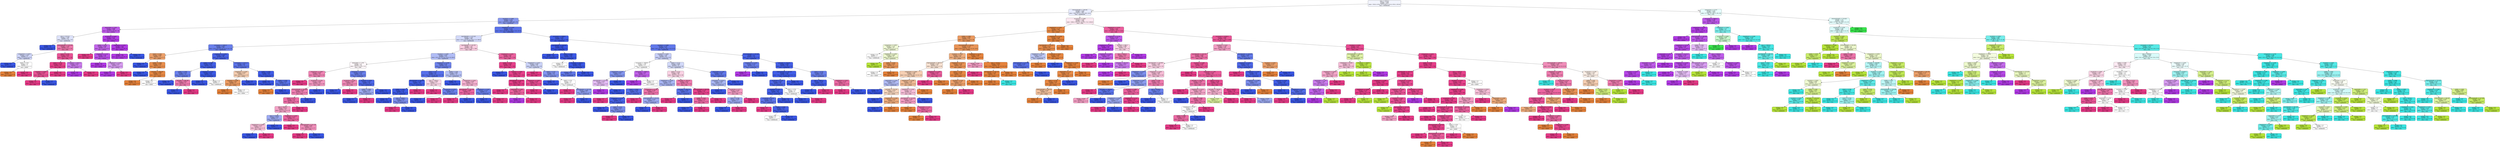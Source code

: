 digraph Tree {
node [shape=box, style="filled, rounded", color="black", fontname="helvetica"] ;
edge [fontname="helvetica"] ;
0 [label="area <= 54332.5\nentropy = 2.668\nsamples = 4311\nvalue = [932.0, 670.0, 317.0, 847.0, 1712.0, 974.0, 1353.0]\nclass = DERMASON", fillcolor="#f2f4fd"] ;
1 [label="minoraxislength <= 184.401\nentropy = 1.953\nsamples = 2897\nvalue = [925, 44, 0, 3, 1712, 540, 1313]\nclass = DERMASON", fillcolor="#e6eafc"] ;
0 -> 1 [labeldistance=2.5, labelangle=45, headlabel="True"] ;
2 [label="roundness <= 0.848\nentropy = 1.275\nsamples = 1508\nvalue = [29, 0, 0, 0, 1629, 468, 275]\nclass = DERMASON", fillcolor="#8899ef"] ;
1 -> 2 ;
3 [label="aspectration <= 1.815\nentropy = 0.809\nsamples = 330\nvalue = [3, 0, 0, 0, 43, 455, 38]\nclass = HOROZ", fillcolor="#be5be9"] ;
2 -> 3 ;
4 [label="area <= 33114.0\nentropy = 1.383\nsamples = 54\nvalue = [3, 0, 0, 0, 40, 3, 32]\nclass = DERMASON", fillcolor="#dde2fa"] ;
3 -> 4 ;
5 [label="entropy = 0.0\nsamples = 21\nvalue = [0, 0, 0, 0, 34, 0, 0]\nclass = DERMASON", fillcolor="#3956e5"] ;
4 -> 5 ;
6 [label="majoraxislength <= 272.992\nentropy = 1.254\nsamples = 33\nvalue = [3, 0, 0, 0, 6, 3, 32]\nclass = SIRA", fillcolor="#ed78ac"] ;
4 -> 6 ;
7 [label="compactness <= 0.814\nentropy = 1.539\nsamples = 9\nvalue = [3, 0, 0, 0, 5, 0, 3]\nclass = DERMASON", fillcolor="#ced5f8"] ;
6 -> 7 ;
8 [label="entropy = 0.0\nsamples = 5\nvalue = [0, 0, 0, 0, 5, 0, 0]\nclass = DERMASON", fillcolor="#3956e5"] ;
7 -> 8 ;
9 [label="extent <= 0.761\nentropy = 1.0\nsamples = 4\nvalue = [3, 0, 0, 0, 0, 0, 3]\nclass = SEKER", fillcolor="#ffffff"] ;
7 -> 9 ;
10 [label="entropy = 0.0\nsamples = 2\nvalue = [3, 0, 0, 0, 0, 0, 0]\nclass = SEKER", fillcolor="#e58139"] ;
9 -> 10 ;
11 [label="entropy = 0.0\nsamples = 2\nvalue = [0, 0, 0, 0, 0, 0, 3]\nclass = SIRA", fillcolor="#e53986"] ;
9 -> 11 ;
12 [label="extent <= 0.797\nentropy = 0.631\nsamples = 24\nvalue = [0, 0, 0, 0, 1, 3, 29]\nclass = SIRA", fillcolor="#e85396"] ;
6 -> 12 ;
13 [label="extent <= 0.676\nentropy = 0.216\nsamples = 20\nvalue = [0, 0, 0, 0, 1, 0, 28]\nclass = SIRA", fillcolor="#e6408a"] ;
12 -> 13 ;
14 [label="roundness <= 0.844\nentropy = 0.503\nsamples = 5\nvalue = [0, 0, 0, 0, 1, 0, 8]\nclass = SIRA", fillcolor="#e85295"] ;
13 -> 14 ;
15 [label="entropy = 0.0\nsamples = 4\nvalue = [0, 0, 0, 0, 0, 0, 8]\nclass = SIRA", fillcolor="#e53986"] ;
14 -> 15 ;
16 [label="entropy = 0.0\nsamples = 1\nvalue = [0, 0, 0, 0, 1, 0, 0]\nclass = DERMASON", fillcolor="#3956e5"] ;
14 -> 16 ;
17 [label="entropy = 0.0\nsamples = 15\nvalue = [0, 0, 0, 0, 0, 0, 20]\nclass = SIRA", fillcolor="#e53986"] ;
13 -> 17 ;
18 [label="convexarea <= 44321.5\nentropy = 0.811\nsamples = 4\nvalue = [0, 0, 0, 0, 0, 3, 1]\nclass = HOROZ", fillcolor="#cb7bee"] ;
12 -> 18 ;
19 [label="entropy = 0.0\nsamples = 3\nvalue = [0, 0, 0, 0, 0, 3, 0]\nclass = HOROZ", fillcolor="#b139e5"] ;
18 -> 19 ;
20 [label="entropy = 0.0\nsamples = 1\nvalue = [0, 0, 0, 0, 0, 0, 1]\nclass = SIRA", fillcolor="#e53986"] ;
18 -> 20 ;
21 [label="eccentricity <= 0.847\nentropy = 0.157\nsamples = 276\nvalue = [0, 0, 0, 0, 3, 452, 6]\nclass = HOROZ", fillcolor="#b33de6"] ;
3 -> 21 ;
22 [label="solidity <= 0.979\nentropy = 0.696\nsamples = 20\nvalue = [0, 0, 0, 0, 0, 26, 6]\nclass = HOROZ", fillcolor="#c367eb"] ;
21 -> 22 ;
23 [label="entropy = 0.0\nsamples = 1\nvalue = [0, 0, 0, 0, 0, 0, 3]\nclass = SIRA", fillcolor="#e53986"] ;
22 -> 23 ;
24 [label="shapefactor3 <= 0.54\nentropy = 0.48\nsamples = 19\nvalue = [0, 0, 0, 0, 0, 26, 3]\nclass = HOROZ", fillcolor="#ba50e8"] ;
22 -> 24 ;
25 [label="entropy = 0.0\nsamples = 14\nvalue = [0, 0, 0, 0, 0, 20, 0]\nclass = HOROZ", fillcolor="#b139e5"] ;
24 -> 25 ;
26 [label="shapefactor4 <= 0.995\nentropy = 0.918\nsamples = 5\nvalue = [0, 0, 0, 0, 0, 6, 3]\nclass = HOROZ", fillcolor="#d89cf2"] ;
24 -> 26 ;
27 [label="entropy = 0.0\nsamples = 3\nvalue = [0, 0, 0, 0, 0, 6, 0]\nclass = HOROZ", fillcolor="#b139e5"] ;
26 -> 27 ;
28 [label="entropy = 0.0\nsamples = 2\nvalue = [0, 0, 0, 0, 0, 0, 3]\nclass = SIRA", fillcolor="#e53986"] ;
26 -> 28 ;
29 [label="shapefactor2 <= 0.001\nentropy = 0.06\nsamples = 256\nvalue = [0, 0, 0, 0, 3, 426, 0]\nclass = HOROZ", fillcolor="#b23ae5"] ;
21 -> 29 ;
30 [label="entropy = 0.0\nsamples = 255\nvalue = [0, 0, 0, 0, 0, 426, 0]\nclass = HOROZ", fillcolor="#b139e5"] ;
29 -> 30 ;
31 [label="entropy = 0.0\nsamples = 1\nvalue = [0, 0, 0, 0, 3, 0, 0]\nclass = DERMASON", fillcolor="#3956e5"] ;
29 -> 31 ;
32 [label="shapefactor1 <= 0.007\nentropy = 0.712\nsamples = 1178\nvalue = [26.0, 0.0, 0.0, 0.0, 1586.0, 13.0, 237.0]\nclass = DERMASON", fillcolor="#5b73e9"] ;
2 -> 32 ;
33 [label="equivdiameter <= 217.625\nentropy = 1.253\nsamples = 302\nvalue = [25.0, 0.0, 0.0, 0.0, 252.0, 1.0, 189.0]\nclass = DERMASON", fillcolor="#d2d9f9"] ;
32 -> 33 ;
34 [label="convexarea <= 33402.0\nentropy = 0.863\nsamples = 101\nvalue = [25.0, 0.0, 0.0, 0.0, 117.0, 0.0, 5.0]\nclass = DERMASON", fillcolor="#6a80eb"] ;
33 -> 34 ;
35 [label="extent <= 0.745\nentropy = 0.889\nsamples = 15\nvalue = [19, 0, 0, 0, 4, 0, 1]\nclass = SEKER", fillcolor="#eca06a"] ;
34 -> 35 ;
36 [label="entropy = 0.0\nsamples = 2\nvalue = [0, 0, 0, 0, 3, 0, 0]\nclass = DERMASON", fillcolor="#3956e5"] ;
35 -> 36 ;
37 [label="solidity <= 0.983\nentropy = 0.549\nsamples = 13\nvalue = [19, 0, 0, 0, 1, 0, 1]\nclass = SEKER", fillcolor="#e88e4d"] ;
35 -> 37 ;
38 [label="entropy = 0.0\nsamples = 1\nvalue = [0, 0, 0, 0, 1, 0, 0]\nclass = DERMASON", fillcolor="#3956e5"] ;
37 -> 38 ;
39 [label="perimeter <= 666.105\nentropy = 0.286\nsamples = 12\nvalue = [19, 0, 0, 0, 0, 0, 1]\nclass = SEKER", fillcolor="#e68843"] ;
37 -> 39 ;
40 [label="entropy = 0.0\nsamples = 10\nvalue = [18, 0, 0, 0, 0, 0, 0]\nclass = SEKER", fillcolor="#e58139"] ;
39 -> 40 ;
41 [label="entropy = 1.0\nsamples = 2\nvalue = [1, 0, 0, 0, 0, 0, 1]\nclass = SEKER", fillcolor="#ffffff"] ;
39 -> 41 ;
42 [label="shapefactor4 <= 0.998\nentropy = 0.486\nsamples = 86\nvalue = [6, 0, 0, 0, 113, 0, 4]\nclass = DERMASON", fillcolor="#4a64e7"] ;
34 -> 42 ;
43 [label="solidity <= 0.988\nentropy = 0.279\nsamples = 53\nvalue = [0, 0, 0, 0, 79, 0, 4]\nclass = DERMASON", fillcolor="#435fe6"] ;
42 -> 43 ;
44 [label="solidity <= 0.987\nentropy = 0.722\nsamples = 10\nvalue = [0, 0, 0, 0, 12, 0, 3]\nclass = DERMASON", fillcolor="#6a80ec"] ;
43 -> 44 ;
45 [label="entropy = 0.0\nsamples = 6\nvalue = [0, 0, 0, 0, 11, 0, 0]\nclass = DERMASON", fillcolor="#3956e5"] ;
44 -> 45 ;
46 [label="perimeter <= 696.305\nentropy = 0.811\nsamples = 4\nvalue = [0, 0, 0, 0, 1, 0, 3]\nclass = SIRA", fillcolor="#ee7bae"] ;
44 -> 46 ;
47 [label="entropy = 0.0\nsamples = 1\nvalue = [0, 0, 0, 0, 1, 0, 0]\nclass = DERMASON", fillcolor="#3956e5"] ;
46 -> 47 ;
48 [label="entropy = 0.0\nsamples = 3\nvalue = [0, 0, 0, 0, 0, 0, 3]\nclass = SIRA", fillcolor="#e53986"] ;
46 -> 48 ;
49 [label="roundness <= 0.946\nentropy = 0.111\nsamples = 43\nvalue = [0, 0, 0, 0, 67, 0, 1]\nclass = DERMASON", fillcolor="#3c59e5"] ;
43 -> 49 ;
50 [label="entropy = 0.0\nsamples = 41\nvalue = [0, 0, 0, 0, 66, 0, 0]\nclass = DERMASON", fillcolor="#3956e5"] ;
49 -> 50 ;
51 [label="entropy = 1.0\nsamples = 2\nvalue = [0, 0, 0, 0, 1, 0, 1]\nclass = DERMASON", fillcolor="#ffffff"] ;
49 -> 51 ;
52 [label="convexarea <= 35151.0\nentropy = 0.61\nsamples = 33\nvalue = [6, 0, 0, 0, 34, 0, 0]\nclass = DERMASON", fillcolor="#5c74ea"] ;
42 -> 52 ;
53 [label="shapefactor1 <= 0.007\nentropy = 0.954\nsamples = 7\nvalue = [5, 0, 0, 0, 3, 0, 0]\nclass = SEKER", fillcolor="#f5cdb0"] ;
52 -> 53 ;
54 [label="roundness <= 0.948\nentropy = 0.65\nsamples = 5\nvalue = [5, 0, 0, 0, 1, 0, 0]\nclass = SEKER", fillcolor="#ea9a61"] ;
53 -> 54 ;
55 [label="entropy = 0.0\nsamples = 3\nvalue = [4, 0, 0, 0, 0, 0, 0]\nclass = SEKER", fillcolor="#e58139"] ;
54 -> 55 ;
56 [label="entropy = 1.0\nsamples = 2\nvalue = [1, 0, 0, 0, 1, 0, 0]\nclass = SEKER", fillcolor="#ffffff"] ;
54 -> 56 ;
57 [label="entropy = 0.0\nsamples = 2\nvalue = [0, 0, 0, 0, 2, 0, 0]\nclass = DERMASON", fillcolor="#3956e5"] ;
53 -> 57 ;
58 [label="solidity <= 0.991\nentropy = 0.201\nsamples = 26\nvalue = [1, 0, 0, 0, 31, 0, 0]\nclass = DERMASON", fillcolor="#3f5be6"] ;
52 -> 58 ;
59 [label="entropy = 0.0\nsamples = 20\nvalue = [0, 0, 0, 0, 25, 0, 0]\nclass = DERMASON", fillcolor="#3956e5"] ;
58 -> 59 ;
60 [label="solidity <= 0.991\nentropy = 0.592\nsamples = 6\nvalue = [1, 0, 0, 0, 6, 0, 0]\nclass = DERMASON", fillcolor="#5a72e9"] ;
58 -> 60 ;
61 [label="entropy = 0.0\nsamples = 1\nvalue = [1, 0, 0, 0, 0, 0, 0]\nclass = SEKER", fillcolor="#e58139"] ;
60 -> 61 ;
62 [label="entropy = 0.0\nsamples = 5\nvalue = [0, 0, 0, 0, 6, 0, 0]\nclass = DERMASON", fillcolor="#3956e5"] ;
60 -> 62 ;
63 [label="equivdiameter <= 224.787\nentropy = 1.01\nsamples = 201\nvalue = [0, 0, 0, 0, 135, 1, 184]\nclass = SIRA", fillcolor="#f8cbdf"] ;
33 -> 63 ;
64 [label="roundness <= 0.905\nentropy = 0.955\nsamples = 113\nvalue = [0.0, 0.0, 0.0, 0.0, 113.0, 0.0, 68.0]\nclass = DERMASON", fillcolor="#b0bcf5"] ;
63 -> 64 ;
65 [label="aspectration <= 1.542\nentropy = 1.0\nsamples = 54\nvalue = [0, 0, 0, 0, 49, 0, 51]\nclass = SIRA", fillcolor="#fef7fa"] ;
64 -> 65 ;
66 [label="compactness <= 0.807\nentropy = 0.843\nsamples = 34\nvalue = [0, 0, 0, 0, 16, 0, 43]\nclass = SIRA", fillcolor="#ef83b3"] ;
65 -> 66 ;
67 [label="entropy = 0.0\nsamples = 5\nvalue = [0, 0, 0, 0, 0, 0, 9]\nclass = SIRA", fillcolor="#e53986"] ;
66 -> 67 ;
68 [label="eccentricity <= 0.756\nentropy = 0.904\nsamples = 29\nvalue = [0, 0, 0, 0, 16, 0, 34]\nclass = SIRA", fillcolor="#f196bf"] ;
66 -> 68 ;
69 [label="minoraxislength <= 183.883\nentropy = 0.828\nsamples = 27\nvalue = [0, 0, 0, 0, 12, 0, 34]\nclass = SIRA", fillcolor="#ee7fb1"] ;
68 -> 69 ;
70 [label="extent <= 0.771\nentropy = 0.74\nsamples = 25\nvalue = [0, 0, 0, 0, 9, 0, 34]\nclass = SIRA", fillcolor="#ec6da6"] ;
69 -> 70 ;
71 [label="area <= 38107.5\nentropy = 0.931\nsamples = 15\nvalue = [0, 0, 0, 0, 9, 0, 17]\nclass = SIRA", fillcolor="#f3a2c6"] ;
70 -> 71 ;
72 [label="area <= 37584.5\nentropy = 0.918\nsamples = 6\nvalue = [0, 0, 0, 0, 6, 0, 3]\nclass = DERMASON", fillcolor="#9caaf2"] ;
71 -> 72 ;
73 [label="shapefactor4 <= 0.995\nentropy = 0.971\nsamples = 3\nvalue = [0, 0, 0, 0, 2, 0, 3]\nclass = SIRA", fillcolor="#f6bdd7"] ;
72 -> 73 ;
74 [label="entropy = 0.0\nsamples = 1\nvalue = [0, 0, 0, 0, 2, 0, 0]\nclass = DERMASON", fillcolor="#3956e5"] ;
73 -> 74 ;
75 [label="entropy = 0.0\nsamples = 2\nvalue = [0, 0, 0, 0, 0, 0, 3]\nclass = SIRA", fillcolor="#e53986"] ;
73 -> 75 ;
76 [label="entropy = 0.0\nsamples = 3\nvalue = [0, 0, 0, 0, 4, 0, 0]\nclass = DERMASON", fillcolor="#3956e5"] ;
72 -> 76 ;
77 [label="shapefactor2 <= 0.002\nentropy = 0.672\nsamples = 9\nvalue = [0, 0, 0, 0, 3, 0, 14]\nclass = SIRA", fillcolor="#eb63a0"] ;
71 -> 77 ;
78 [label="entropy = 0.0\nsamples = 3\nvalue = [0, 0, 0, 0, 0, 0, 7]\nclass = SIRA", fillcolor="#e53986"] ;
77 -> 78 ;
79 [label="majoraxislength <= 272.138\nentropy = 0.881\nsamples = 6\nvalue = [0, 0, 0, 0, 3, 0, 7]\nclass = SIRA", fillcolor="#f08eba"] ;
77 -> 79 ;
80 [label="entropy = 0.0\nsamples = 4\nvalue = [0, 0, 0, 0, 0, 0, 7]\nclass = SIRA", fillcolor="#e53986"] ;
79 -> 80 ;
81 [label="entropy = 0.0\nsamples = 2\nvalue = [0, 0, 0, 0, 3, 0, 0]\nclass = DERMASON", fillcolor="#3956e5"] ;
79 -> 81 ;
82 [label="entropy = 0.0\nsamples = 10\nvalue = [0, 0, 0, 0, 0, 0, 17]\nclass = SIRA", fillcolor="#e53986"] ;
70 -> 82 ;
83 [label="entropy = 0.0\nsamples = 2\nvalue = [0, 0, 0, 0, 3, 0, 0]\nclass = DERMASON", fillcolor="#3956e5"] ;
69 -> 83 ;
84 [label="entropy = 0.0\nsamples = 2\nvalue = [0, 0, 0, 0, 4, 0, 0]\nclass = DERMASON", fillcolor="#3956e5"] ;
68 -> 84 ;
85 [label="convexarea <= 39198.0\nentropy = 0.712\nsamples = 20\nvalue = [0, 0, 0, 0, 33, 0, 8]\nclass = DERMASON", fillcolor="#697feb"] ;
65 -> 85 ;
86 [label="eccentricity <= 0.762\nentropy = 0.863\nsamples = 4\nvalue = [0, 0, 0, 0, 2, 0, 5]\nclass = SIRA", fillcolor="#ef88b6"] ;
85 -> 86 ;
87 [label="entropy = 0.0\nsamples = 1\nvalue = [0, 0, 0, 0, 2, 0, 0]\nclass = DERMASON", fillcolor="#3956e5"] ;
86 -> 87 ;
88 [label="entropy = 0.0\nsamples = 3\nvalue = [0, 0, 0, 0, 0, 0, 5]\nclass = SIRA", fillcolor="#e53986"] ;
86 -> 88 ;
89 [label="roundness <= 0.876\nentropy = 0.431\nsamples = 16\nvalue = [0, 0, 0, 0, 31, 0, 3]\nclass = DERMASON", fillcolor="#4c66e8"] ;
85 -> 89 ;
90 [label="solidity <= 0.988\nentropy = 0.918\nsamples = 4\nvalue = [0, 0, 0, 0, 6, 0, 3]\nclass = DERMASON", fillcolor="#9caaf2"] ;
89 -> 90 ;
91 [label="entropy = 0.0\nsamples = 3\nvalue = [0, 0, 0, 0, 6, 0, 0]\nclass = DERMASON", fillcolor="#3956e5"] ;
90 -> 91 ;
92 [label="entropy = 0.0\nsamples = 1\nvalue = [0, 0, 0, 0, 0, 0, 3]\nclass = SIRA", fillcolor="#e53986"] ;
90 -> 92 ;
93 [label="entropy = 0.0\nsamples = 12\nvalue = [0, 0, 0, 0, 25, 0, 0]\nclass = DERMASON", fillcolor="#3956e5"] ;
89 -> 93 ;
94 [label="shapefactor4 <= 0.998\nentropy = 0.741\nsamples = 59\nvalue = [0, 0, 0, 0, 64, 0, 17]\nclass = DERMASON", fillcolor="#6e83ec"] ;
64 -> 94 ;
95 [label="extent <= 0.8\nentropy = 0.55\nsamples = 42\nvalue = [0.0, 0.0, 0.0, 0.0, 48.0, 0.0, 7.0]\nclass = DERMASON", fillcolor="#566fe9"] ;
94 -> 95 ;
96 [label="equivdiameter <= 223.876\nentropy = 0.258\nsamples = 35\nvalue = [0, 0, 0, 0, 44, 0, 2]\nclass = DERMASON", fillcolor="#425ee6"] ;
95 -> 96 ;
97 [label="solidity <= 0.991\nentropy = 0.154\nsamples = 34\nvalue = [0, 0, 0, 0, 44, 0, 1]\nclass = DERMASON", fillcolor="#3d5ae6"] ;
96 -> 97 ;
98 [label="entropy = 0.0\nsamples = 30\nvalue = [0, 0, 0, 0, 41, 0, 0]\nclass = DERMASON", fillcolor="#3956e5"] ;
97 -> 98 ;
99 [label="area <= 37990.5\nentropy = 0.811\nsamples = 4\nvalue = [0, 0, 0, 0, 3, 0, 1]\nclass = DERMASON", fillcolor="#7b8eee"] ;
97 -> 99 ;
100 [label="entropy = 0.0\nsamples = 1\nvalue = [0, 0, 0, 0, 0, 0, 1]\nclass = SIRA", fillcolor="#e53986"] ;
99 -> 100 ;
101 [label="entropy = 0.0\nsamples = 3\nvalue = [0, 0, 0, 0, 3, 0, 0]\nclass = DERMASON", fillcolor="#3956e5"] ;
99 -> 101 ;
102 [label="entropy = 0.0\nsamples = 1\nvalue = [0, 0, 0, 0, 0, 0, 1]\nclass = SIRA", fillcolor="#e53986"] ;
96 -> 102 ;
103 [label="area <= 37893.0\nentropy = 0.991\nsamples = 7\nvalue = [0, 0, 0, 0, 4, 0, 5]\nclass = SIRA", fillcolor="#fad7e7"] ;
95 -> 103 ;
104 [label="entropy = 0.0\nsamples = 3\nvalue = [0, 0, 0, 0, 0, 0, 4]\nclass = SIRA", fillcolor="#e53986"] ;
103 -> 104 ;
105 [label="eccentricity <= 0.754\nentropy = 0.722\nsamples = 4\nvalue = [0, 0, 0, 0, 4, 0, 1]\nclass = DERMASON", fillcolor="#6a80ec"] ;
103 -> 105 ;
106 [label="entropy = 0.0\nsamples = 3\nvalue = [0, 0, 0, 0, 4, 0, 0]\nclass = DERMASON", fillcolor="#3956e5"] ;
105 -> 106 ;
107 [label="entropy = 0.0\nsamples = 1\nvalue = [0, 0, 0, 0, 0, 0, 1]\nclass = SIRA", fillcolor="#e53986"] ;
105 -> 107 ;
108 [label="solidity <= 0.99\nentropy = 0.961\nsamples = 17\nvalue = [0, 0, 0, 0, 16, 0, 10]\nclass = DERMASON", fillcolor="#b5c0f5"] ;
94 -> 108 ;
109 [label="entropy = 0.0\nsamples = 6\nvalue = [0, 0, 0, 0, 10, 0, 0]\nclass = DERMASON", fillcolor="#3956e5"] ;
108 -> 109 ;
110 [label="compactness <= 0.825\nentropy = 0.954\nsamples = 11\nvalue = [0, 0, 0, 0, 6, 0, 10]\nclass = SIRA", fillcolor="#f5b0cf"] ;
108 -> 110 ;
111 [label="equivdiameter <= 223.706\nentropy = 0.684\nsamples = 7\nvalue = [0, 0, 0, 0, 2, 0, 9]\nclass = SIRA", fillcolor="#eb65a1"] ;
110 -> 111 ;
112 [label="entropy = 0.0\nsamples = 5\nvalue = [0, 0, 0, 0, 0, 0, 9]\nclass = SIRA", fillcolor="#e53986"] ;
111 -> 112 ;
113 [label="entropy = 0.0\nsamples = 2\nvalue = [0, 0, 0, 0, 2, 0, 0]\nclass = DERMASON", fillcolor="#3956e5"] ;
111 -> 113 ;
114 [label="shapefactor1 <= 0.007\nentropy = 0.722\nsamples = 4\nvalue = [0, 0, 0, 0, 4, 0, 1]\nclass = DERMASON", fillcolor="#6a80ec"] ;
110 -> 114 ;
115 [label="entropy = 0.0\nsamples = 3\nvalue = [0, 0, 0, 0, 4, 0, 0]\nclass = DERMASON", fillcolor="#3956e5"] ;
114 -> 115 ;
116 [label="entropy = 0.0\nsamples = 1\nvalue = [0, 0, 0, 0, 0, 0, 1]\nclass = SIRA", fillcolor="#e53986"] ;
114 -> 116 ;
117 [label="shapefactor4 <= 0.997\nentropy = 0.69\nsamples = 88\nvalue = [0, 0, 0, 0, 22, 1, 116]\nclass = SIRA", fillcolor="#ea609e"] ;
63 -> 117 ;
118 [label="solidity <= 0.978\nentropy = 0.262\nsamples = 68\nvalue = [0, 0, 0, 0, 3, 1, 102]\nclass = SIRA", fillcolor="#e6418b"] ;
117 -> 118 ;
119 [label="entropy = 0.0\nsamples = 1\nvalue = [0, 0, 0, 0, 1, 0, 0]\nclass = DERMASON", fillcolor="#3956e5"] ;
118 -> 119 ;
120 [label="roundness <= 0.893\nentropy = 0.213\nsamples = 67\nvalue = [0, 0, 0, 0, 2, 1, 102]\nclass = SIRA", fillcolor="#e63f8a"] ;
118 -> 120 ;
121 [label="equivdiameter <= 237.92\nentropy = 0.094\nsamples = 56\nvalue = [0, 0, 0, 0, 0, 1, 82]\nclass = SIRA", fillcolor="#e53b87"] ;
120 -> 121 ;
122 [label="entropy = 0.0\nsamples = 51\nvalue = [0, 0, 0, 0, 0, 0, 77]\nclass = SIRA", fillcolor="#e53986"] ;
121 -> 122 ;
123 [label="aspectration <= 1.697\nentropy = 0.65\nsamples = 5\nvalue = [0, 0, 0, 0, 0, 1, 5]\nclass = SIRA", fillcolor="#ea619e"] ;
121 -> 123 ;
124 [label="entropy = 0.0\nsamples = 1\nvalue = [0, 0, 0, 0, 0, 1, 0]\nclass = HOROZ", fillcolor="#b139e5"] ;
123 -> 124 ;
125 [label="entropy = 0.0\nsamples = 4\nvalue = [0, 0, 0, 0, 0, 0, 5]\nclass = SIRA", fillcolor="#e53986"] ;
123 -> 125 ;
126 [label="shapefactor1 <= 0.007\nentropy = 0.439\nsamples = 11\nvalue = [0, 0, 0, 0, 2, 0, 20]\nclass = SIRA", fillcolor="#e84d92"] ;
120 -> 126 ;
127 [label="entropy = 0.0\nsamples = 9\nvalue = [0, 0, 0, 0, 0, 0, 20]\nclass = SIRA", fillcolor="#e53986"] ;
126 -> 127 ;
128 [label="entropy = 0.0\nsamples = 2\nvalue = [0, 0, 0, 0, 2, 0, 0]\nclass = DERMASON", fillcolor="#3956e5"] ;
126 -> 128 ;
129 [label="shapefactor3 <= 0.611\nentropy = 0.983\nsamples = 20\nvalue = [0, 0, 0, 0, 19, 0, 14]\nclass = DERMASON", fillcolor="#cbd3f8"] ;
117 -> 129 ;
130 [label="entropy = 0.0\nsamples = 5\nvalue = [0, 0, 0, 0, 0, 0, 7]\nclass = SIRA", fillcolor="#e53986"] ;
129 -> 130 ;
131 [label="extent <= 0.752\nentropy = 0.84\nsamples = 15\nvalue = [0, 0, 0, 0, 19, 0, 7]\nclass = DERMASON", fillcolor="#8294ef"] ;
129 -> 131 ;
132 [label="entropy = 0.0\nsamples = 8\nvalue = [0, 0, 0, 0, 12, 0, 0]\nclass = DERMASON", fillcolor="#3956e5"] ;
131 -> 132 ;
133 [label="extent <= 0.76\nentropy = 1.0\nsamples = 7\nvalue = [0, 0, 0, 0, 7, 0, 7]\nclass = DERMASON", fillcolor="#ffffff"] ;
131 -> 133 ;
134 [label="entropy = 0.0\nsamples = 2\nvalue = [0, 0, 0, 0, 0, 0, 4]\nclass = SIRA", fillcolor="#e53986"] ;
133 -> 134 ;
135 [label="equivdiameter <= 227.726\nentropy = 0.881\nsamples = 5\nvalue = [0, 0, 0, 0, 7, 0, 3]\nclass = DERMASON", fillcolor="#8e9ef0"] ;
133 -> 135 ;
136 [label="entropy = 0.0\nsamples = 1\nvalue = [0, 0, 0, 0, 0, 0, 3]\nclass = SIRA", fillcolor="#e53986"] ;
135 -> 136 ;
137 [label="entropy = 0.0\nsamples = 4\nvalue = [0, 0, 0, 0, 7, 0, 0]\nclass = DERMASON", fillcolor="#3956e5"] ;
135 -> 137 ;
138 [label="convexarea <= 33998.5\nentropy = 0.295\nsamples = 876\nvalue = [1, 0, 0, 0, 1334, 12, 48]\nclass = DERMASON", fillcolor="#425ee6"] ;
32 -> 138 ;
139 [label="equivdiameter <= 200.802\nentropy = 0.022\nsamples = 655\nvalue = [1, 0, 0, 0, 1052, 0, 1]\nclass = DERMASON", fillcolor="#3956e5"] ;
138 -> 139 ;
140 [label="entropy = 0.0\nsamples = 514\nvalue = [0, 0, 0, 0, 837, 0, 0]\nclass = DERMASON", fillcolor="#3956e5"] ;
139 -> 140 ;
141 [label="extent <= 0.695\nentropy = 0.085\nsamples = 141\nvalue = [1, 0, 0, 0, 215, 0, 1]\nclass = DERMASON", fillcolor="#3b58e5"] ;
139 -> 141 ;
142 [label="entropy = 1.0\nsamples = 2\nvalue = [0, 0, 0, 0, 1, 0, 1]\nclass = DERMASON", fillcolor="#ffffff"] ;
141 -> 142 ;
143 [label="convexarea <= 32009.5\nentropy = 0.043\nsamples = 139\nvalue = [1, 0, 0, 0, 214, 0, 0]\nclass = DERMASON", fillcolor="#3a57e5"] ;
141 -> 143 ;
144 [label="entropy = 0.65\nsamples = 2\nvalue = [1, 0, 0, 0, 5, 0, 0]\nclass = DERMASON", fillcolor="#6178ea"] ;
143 -> 144 ;
145 [label="entropy = 0.0\nsamples = 137\nvalue = [0, 0, 0, 0, 209, 0, 0]\nclass = DERMASON", fillcolor="#3956e5"] ;
143 -> 145 ;
146 [label="roundness <= 0.888\nentropy = 0.791\nsamples = 221\nvalue = [0.0, 0.0, 0.0, 0.0, 282.0, 12.0, 47.0]\nclass = DERMASON", fillcolor="#6178ea"] ;
138 -> 146 ;
147 [label="roundness <= 0.858\nentropy = 1.307\nsamples = 64\nvalue = [0, 0, 0, 0, 52, 8, 35]\nclass = DERMASON", fillcolor="#c7cff8"] ;
146 -> 147 ;
148 [label="convexarea <= 39078.5\nentropy = 1.264\nsamples = 12\nvalue = [0, 0, 0, 0, 8, 8, 1]\nclass = DERMASON", fillcolor="#ffffff"] ;
147 -> 148 ;
149 [label="compactness <= 0.76\nentropy = 0.845\nsamples = 7\nvalue = [0, 0, 0, 0, 8, 3, 0]\nclass = DERMASON", fillcolor="#8395ef"] ;
148 -> 149 ;
150 [label="equivdiameter <= 217.035\nentropy = 0.971\nsamples = 3\nvalue = [0, 0, 0, 0, 2, 3, 0]\nclass = HOROZ", fillcolor="#e5bdf6"] ;
149 -> 150 ;
151 [label="entropy = 0.0\nsamples = 2\nvalue = [0, 0, 0, 0, 0, 3, 0]\nclass = HOROZ", fillcolor="#b139e5"] ;
150 -> 151 ;
152 [label="entropy = 0.0\nsamples = 1\nvalue = [0, 0, 0, 0, 2, 0, 0]\nclass = DERMASON", fillcolor="#3956e5"] ;
150 -> 152 ;
153 [label="entropy = 0.0\nsamples = 4\nvalue = [0, 0, 0, 0, 6, 0, 0]\nclass = DERMASON", fillcolor="#3956e5"] ;
149 -> 153 ;
154 [label="convexarea <= 40881.0\nentropy = 0.65\nsamples = 5\nvalue = [0, 0, 0, 0, 0, 5, 1]\nclass = HOROZ", fillcolor="#c161ea"] ;
148 -> 154 ;
155 [label="entropy = 0.0\nsamples = 3\nvalue = [0, 0, 0, 0, 0, 4, 0]\nclass = HOROZ", fillcolor="#b139e5"] ;
154 -> 155 ;
156 [label="entropy = 1.0\nsamples = 2\nvalue = [0, 0, 0, 0, 0, 1, 1]\nclass = HOROZ", fillcolor="#ffffff"] ;
154 -> 156 ;
157 [label="extent <= 0.773\nentropy = 0.988\nsamples = 52\nvalue = [0, 0, 0, 0, 44, 0, 34]\nclass = DERMASON", fillcolor="#d2d9f9"] ;
147 -> 157 ;
158 [label="extent <= 0.723\nentropy = 0.987\nsamples = 36\nvalue = [0, 0, 0, 0, 23, 0, 30]\nclass = SIRA", fillcolor="#f9d1e3"] ;
157 -> 158 ;
159 [label="shapefactor3 <= 0.632\nentropy = 0.943\nsamples = 17\nvalue = [0, 0, 0, 0, 16, 0, 9]\nclass = DERMASON", fillcolor="#a8b5f4"] ;
158 -> 159 ;
160 [label="extent <= 0.664\nentropy = 0.544\nsamples = 10\nvalue = [0, 0, 0, 0, 14, 0, 2]\nclass = DERMASON", fillcolor="#556ee9"] ;
159 -> 160 ;
161 [label="entropy = 0.0\nsamples = 1\nvalue = [0, 0, 0, 0, 0, 0, 1]\nclass = SIRA", fillcolor="#e53986"] ;
160 -> 161 ;
162 [label="compactness <= 0.787\nentropy = 0.353\nsamples = 9\nvalue = [0, 0, 0, 0, 14, 0, 1]\nclass = DERMASON", fillcolor="#4762e7"] ;
160 -> 162 ;
163 [label="entropy = 0.0\nsamples = 6\nvalue = [0, 0, 0, 0, 11, 0, 0]\nclass = DERMASON", fillcolor="#3956e5"] ;
162 -> 163 ;
164 [label="extent <= 0.701\nentropy = 0.811\nsamples = 3\nvalue = [0, 0, 0, 0, 3, 0, 1]\nclass = DERMASON", fillcolor="#7b8eee"] ;
162 -> 164 ;
165 [label="entropy = 0.0\nsamples = 1\nvalue = [0, 0, 0, 0, 0, 0, 1]\nclass = SIRA", fillcolor="#e53986"] ;
164 -> 165 ;
166 [label="entropy = 0.0\nsamples = 2\nvalue = [0, 0, 0, 0, 3, 0, 0]\nclass = DERMASON", fillcolor="#3956e5"] ;
164 -> 166 ;
167 [label="compactness <= 0.798\nentropy = 0.764\nsamples = 7\nvalue = [0, 0, 0, 0, 2, 0, 7]\nclass = SIRA", fillcolor="#ec72a9"] ;
159 -> 167 ;
168 [label="entropy = 0.0\nsamples = 4\nvalue = [0, 0, 0, 0, 0, 0, 6]\nclass = SIRA", fillcolor="#e53986"] ;
167 -> 168 ;
169 [label="majoraxislength <= 270.035\nentropy = 0.918\nsamples = 3\nvalue = [0, 0, 0, 0, 2, 0, 1]\nclass = DERMASON", fillcolor="#9caaf2"] ;
167 -> 169 ;
170 [label="entropy = 0.0\nsamples = 2\nvalue = [0, 0, 0, 0, 2, 0, 0]\nclass = DERMASON", fillcolor="#3956e5"] ;
169 -> 170 ;
171 [label="entropy = 0.0\nsamples = 1\nvalue = [0, 0, 0, 0, 0, 0, 1]\nclass = SIRA", fillcolor="#e53986"] ;
169 -> 171 ;
172 [label="perimeter <= 705.227\nentropy = 0.811\nsamples = 19\nvalue = [0, 0, 0, 0, 7, 0, 21]\nclass = SIRA", fillcolor="#ee7bae"] ;
158 -> 172 ;
173 [label="perimeter <= 698.731\nentropy = 0.592\nsamples = 5\nvalue = [0, 0, 0, 0, 6, 0, 1]\nclass = DERMASON", fillcolor="#5a72e9"] ;
172 -> 173 ;
174 [label="entropy = 0.0\nsamples = 1\nvalue = [0, 0, 0, 0, 0, 0, 1]\nclass = SIRA", fillcolor="#e53986"] ;
173 -> 174 ;
175 [label="entropy = 0.0\nsamples = 4\nvalue = [0, 0, 0, 0, 6, 0, 0]\nclass = DERMASON", fillcolor="#3956e5"] ;
173 -> 175 ;
176 [label="minoraxislength <= 169.254\nentropy = 0.276\nsamples = 14\nvalue = [0, 0, 0, 0, 1, 0, 20]\nclass = SIRA", fillcolor="#e6438c"] ;
172 -> 176 ;
177 [label="solidity <= 0.987\nentropy = 0.722\nsamples = 4\nvalue = [0, 0, 0, 0, 1, 0, 4]\nclass = SIRA", fillcolor="#ec6aa4"] ;
176 -> 177 ;
178 [label="entropy = 0.0\nsamples = 1\nvalue = [0, 0, 0, 0, 1, 0, 0]\nclass = DERMASON", fillcolor="#3956e5"] ;
177 -> 178 ;
179 [label="entropy = 0.0\nsamples = 3\nvalue = [0, 0, 0, 0, 0, 0, 4]\nclass = SIRA", fillcolor="#e53986"] ;
177 -> 179 ;
180 [label="entropy = 0.0\nsamples = 10\nvalue = [0, 0, 0, 0, 0, 0, 16]\nclass = SIRA", fillcolor="#e53986"] ;
176 -> 180 ;
181 [label="aspectration <= 1.656\nentropy = 0.634\nsamples = 16\nvalue = [0, 0, 0, 0, 21, 0, 4]\nclass = DERMASON", fillcolor="#5f76ea"] ;
157 -> 181 ;
182 [label="convexarea <= 35785.5\nentropy = 0.946\nsamples = 8\nvalue = [0, 0, 0, 0, 7, 0, 4]\nclass = DERMASON", fillcolor="#aab7f4"] ;
181 -> 182 ;
183 [label="entropy = 0.0\nsamples = 2\nvalue = [0, 0, 0, 0, 5, 0, 0]\nclass = DERMASON", fillcolor="#3956e5"] ;
182 -> 183 ;
184 [label="eccentricity <= 0.77\nentropy = 0.918\nsamples = 6\nvalue = [0, 0, 0, 0, 2, 0, 4]\nclass = SIRA", fillcolor="#f29cc2"] ;
182 -> 184 ;
185 [label="extent <= 0.786\nentropy = 0.918\nsamples = 3\nvalue = [0, 0, 0, 0, 2, 0, 1]\nclass = DERMASON", fillcolor="#9caaf2"] ;
184 -> 185 ;
186 [label="entropy = 0.0\nsamples = 2\nvalue = [0, 0, 0, 0, 2, 0, 0]\nclass = DERMASON", fillcolor="#3956e5"] ;
185 -> 186 ;
187 [label="entropy = 0.0\nsamples = 1\nvalue = [0, 0, 0, 0, 0, 0, 1]\nclass = SIRA", fillcolor="#e53986"] ;
185 -> 187 ;
188 [label="entropy = 0.0\nsamples = 3\nvalue = [0, 0, 0, 0, 0, 0, 3]\nclass = SIRA", fillcolor="#e53986"] ;
184 -> 188 ;
189 [label="entropy = 0.0\nsamples = 8\nvalue = [0, 0, 0, 0, 14, 0, 0]\nclass = DERMASON", fillcolor="#3956e5"] ;
181 -> 189 ;
190 [label="minoraxislength <= 165.805\nentropy = 0.4\nsamples = 157\nvalue = [0, 0, 0, 0, 230, 4, 12]\nclass = DERMASON", fillcolor="#4762e7"] ;
146 -> 190 ;
191 [label="shapefactor4 <= 0.993\nentropy = 0.722\nsamples = 11\nvalue = [0, 0, 0, 0, 16, 4, 0]\nclass = DERMASON", fillcolor="#6a80ec"] ;
190 -> 191 ;
192 [label="entropy = 0.0\nsamples = 1\nvalue = [0, 0, 0, 0, 0, 4, 0]\nclass = HOROZ", fillcolor="#b139e5"] ;
191 -> 192 ;
193 [label="entropy = 0.0\nsamples = 10\nvalue = [0, 0, 0, 0, 16, 0, 0]\nclass = DERMASON", fillcolor="#3956e5"] ;
191 -> 193 ;
194 [label="perimeter <= 716.514\nentropy = 0.299\nsamples = 146\nvalue = [0, 0, 0, 0, 214, 0, 12]\nclass = DERMASON", fillcolor="#445fe6"] ;
190 -> 194 ;
195 [label="majoraxislength <= 258.205\nentropy = 0.219\nsamples = 126\nvalue = [0.0, 0.0, 0.0, 0.0, 193.0, 0.0, 7.0]\nclass = DERMASON", fillcolor="#405ce6"] ;
194 -> 195 ;
196 [label="eccentricity <= 0.752\nentropy = 0.424\nsamples = 54\nvalue = [0, 0, 0, 0, 74, 0, 7]\nclass = DERMASON", fillcolor="#4c66e7"] ;
195 -> 196 ;
197 [label="roundness <= 0.91\nentropy = 0.247\nsamples = 48\nvalue = [0, 0, 0, 0, 70, 0, 3]\nclass = DERMASON", fillcolor="#415de6"] ;
196 -> 197 ;
198 [label="eccentricity <= 0.714\nentropy = 0.61\nsamples = 12\nvalue = [0, 0, 0, 0, 17, 0, 3]\nclass = DERMASON", fillcolor="#5c74ea"] ;
197 -> 198 ;
199 [label="entropy = 0.0\nsamples = 1\nvalue = [0, 0, 0, 0, 0, 0, 2]\nclass = SIRA", fillcolor="#e53986"] ;
198 -> 199 ;
200 [label="solidity <= 0.986\nentropy = 0.31\nsamples = 11\nvalue = [0, 0, 0, 0, 17, 0, 1]\nclass = DERMASON", fillcolor="#4560e7"] ;
198 -> 200 ;
201 [label="entropy = 1.0\nsamples = 2\nvalue = [0, 0, 0, 0, 1, 0, 1]\nclass = DERMASON", fillcolor="#ffffff"] ;
200 -> 201 ;
202 [label="entropy = 0.0\nsamples = 9\nvalue = [0, 0, 0, 0, 16, 0, 0]\nclass = DERMASON", fillcolor="#3956e5"] ;
200 -> 202 ;
203 [label="entropy = 0.0\nsamples = 36\nvalue = [0, 0, 0, 0, 53, 0, 0]\nclass = DERMASON", fillcolor="#3956e5"] ;
197 -> 203 ;
204 [label="extent <= 0.761\nentropy = 1.0\nsamples = 6\nvalue = [0, 0, 0, 0, 4, 0, 4]\nclass = DERMASON", fillcolor="#ffffff"] ;
196 -> 204 ;
205 [label="entropy = 0.0\nsamples = 3\nvalue = [0, 0, 0, 0, 4, 0, 0]\nclass = DERMASON", fillcolor="#3956e5"] ;
204 -> 205 ;
206 [label="entropy = 0.0\nsamples = 3\nvalue = [0, 0, 0, 0, 0, 0, 4]\nclass = SIRA", fillcolor="#e53986"] ;
204 -> 206 ;
207 [label="entropy = 0.0\nsamples = 72\nvalue = [0, 0, 0, 0, 119, 0, 0]\nclass = DERMASON", fillcolor="#3956e5"] ;
195 -> 207 ;
208 [label="extent <= 0.779\nentropy = 0.706\nsamples = 20\nvalue = [0, 0, 0, 0, 21, 0, 5]\nclass = DERMASON", fillcolor="#687eeb"] ;
194 -> 208 ;
209 [label="area <= 39021.5\nentropy = 0.276\nsamples = 15\nvalue = [0, 0, 0, 0, 20, 0, 1]\nclass = DERMASON", fillcolor="#435ee6"] ;
208 -> 209 ;
210 [label="entropy = 0.0\nsamples = 14\nvalue = [0, 0, 0, 0, 20, 0, 0]\nclass = DERMASON", fillcolor="#3956e5"] ;
209 -> 210 ;
211 [label="entropy = 0.0\nsamples = 1\nvalue = [0, 0, 0, 0, 0, 0, 1]\nclass = SIRA", fillcolor="#e53986"] ;
209 -> 211 ;
212 [label="shapefactor3 <= 0.651\nentropy = 0.722\nsamples = 5\nvalue = [0, 0, 0, 0, 1, 0, 4]\nclass = SIRA", fillcolor="#ec6aa4"] ;
208 -> 212 ;
213 [label="entropy = 0.0\nsamples = 4\nvalue = [0, 0, 0, 0, 0, 0, 4]\nclass = SIRA", fillcolor="#e53986"] ;
212 -> 213 ;
214 [label="entropy = 0.0\nsamples = 1\nvalue = [0, 0, 0, 0, 1, 0, 0]\nclass = DERMASON", fillcolor="#3956e5"] ;
212 -> 214 ;
215 [label="eccentricity <= 0.685\nentropy = 1.507\nsamples = 1389\nvalue = [896.0, 44.0, 0.0, 3.0, 83.0, 72.0, 1038.0]\nclass = SIRA", fillcolor="#fce8f1"] ;
1 -> 215 ;
216 [label="shapefactor2 <= 0.002\nentropy = 0.374\nsamples = 594\nvalue = [854, 8, 0, 1, 18, 0, 19]\nclass = SEKER", fillcolor="#e68843"] ;
215 -> 216 ;
217 [label="solidity <= 0.985\nentropy = 0.944\nsamples = 131\nvalue = [171, 8, 0, 1, 8, 0, 19]\nclass = SEKER", fillcolor="#ea995f"] ;
216 -> 217 ;
218 [label="compactness <= 0.859\nentropy = 1.531\nsamples = 10\nvalue = [6, 8, 0, 0, 1, 0, 1]\nclass = BARBUNYA", fillcolor="#f1fad7"] ;
217 -> 218 ;
219 [label="entropy = 1.0\nsamples = 2\nvalue = [0, 0, 0, 0, 1, 0, 1]\nclass = DERMASON", fillcolor="#ffffff"] ;
218 -> 219 ;
220 [label="shapefactor1 <= 0.006\nentropy = 0.985\nsamples = 8\nvalue = [6, 8, 0, 0, 0, 0, 0]\nclass = BARBUNYA", fillcolor="#edf8ce"] ;
218 -> 220 ;
221 [label="entropy = 0.0\nsamples = 2\nvalue = [0, 7, 0, 0, 0, 0, 0]\nclass = BARBUNYA", fillcolor="#b7e539"] ;
220 -> 221 ;
222 [label="solidity <= 0.978\nentropy = 0.592\nsamples = 6\nvalue = [6, 1, 0, 0, 0, 0, 0]\nclass = SEKER", fillcolor="#e9965a"] ;
220 -> 222 ;
223 [label="entropy = 1.0\nsamples = 2\nvalue = [1, 1, 0, 0, 0, 0, 0]\nclass = SEKER", fillcolor="#ffffff"] ;
222 -> 223 ;
224 [label="entropy = 0.0\nsamples = 4\nvalue = [5, 0, 0, 0, 0, 0, 0]\nclass = SEKER", fillcolor="#e58139"] ;
222 -> 224 ;
225 [label="minoraxislength <= 204.651\nentropy = 0.718\nsamples = 121\nvalue = [165.0, 0.0, 0.0, 1.0, 7.0, 0.0, 18.0]\nclass = SEKER", fillcolor="#e99457"] ;
217 -> 225 ;
226 [label="roundness <= 0.935\nentropy = 1.113\nsamples = 50\nvalue = [58, 0, 0, 0, 7, 0, 16]\nclass = SEKER", fillcolor="#eeae7f"] ;
225 -> 226 ;
227 [label="majoraxislength <= 268.311\nentropy = 1.516\nsamples = 22\nvalue = [15, 0, 0, 0, 7, 0, 10]\nclass = SEKER", fillcolor="#f9e2d2"] ;
226 -> 227 ;
228 [label="compactness <= 0.861\nentropy = 1.406\nsamples = 18\nvalue = [14.0, 0.0, 0.0, 0.0, 7.0, 0.0, 4.0]\nclass = SEKER", fillcolor="#f5ceb2"] ;
227 -> 228 ;
229 [label="aspectration <= 1.353\nentropy = 0.954\nsamples = 7\nvalue = [3, 0, 0, 0, 5, 0, 0]\nclass = DERMASON", fillcolor="#b0bbf5"] ;
228 -> 229 ;
230 [label="entropy = 0.0\nsamples = 2\nvalue = [0, 0, 0, 0, 3, 0, 0]\nclass = DERMASON", fillcolor="#3956e5"] ;
229 -> 230 ;
231 [label="perimeter <= 731.343\nentropy = 0.971\nsamples = 5\nvalue = [3, 0, 0, 0, 2, 0, 0]\nclass = SEKER", fillcolor="#f6d5bd"] ;
229 -> 231 ;
232 [label="entropy = 0.0\nsamples = 1\nvalue = [0, 0, 0, 0, 1, 0, 0]\nclass = DERMASON", fillcolor="#3956e5"] ;
231 -> 232 ;
233 [label="shapefactor4 <= 0.998\nentropy = 0.811\nsamples = 4\nvalue = [3, 0, 0, 0, 1, 0, 0]\nclass = SEKER", fillcolor="#eeab7b"] ;
231 -> 233 ;
234 [label="entropy = 0.0\nsamples = 1\nvalue = [0, 0, 0, 0, 1, 0, 0]\nclass = DERMASON", fillcolor="#3956e5"] ;
233 -> 234 ;
235 [label="entropy = 0.0\nsamples = 3\nvalue = [3, 0, 0, 0, 0, 0, 0]\nclass = SEKER", fillcolor="#e58139"] ;
233 -> 235 ;
236 [label="shapefactor4 <= 0.998\nentropy = 1.261\nsamples = 11\nvalue = [11, 0, 0, 0, 2, 0, 4]\nclass = SEKER", fillcolor="#f1bb94"] ;
228 -> 236 ;
237 [label="shapefactor2 <= 0.002\nentropy = 1.5\nsamples = 6\nvalue = [2, 0, 0, 0, 2, 0, 4]\nclass = SIRA", fillcolor="#f6bdd7"] ;
236 -> 237 ;
238 [label="equivdiameter <= 223.894\nentropy = 0.918\nsamples = 5\nvalue = [2, 0, 0, 0, 0, 0, 4]\nclass = SIRA", fillcolor="#f29cc2"] ;
237 -> 238 ;
239 [label="entropy = 0.0\nsamples = 1\nvalue = [1, 0, 0, 0, 0, 0, 0]\nclass = SEKER", fillcolor="#e58139"] ;
238 -> 239 ;
240 [label="aspectration <= 1.311\nentropy = 0.722\nsamples = 4\nvalue = [1, 0, 0, 0, 0, 0, 4]\nclass = SIRA", fillcolor="#ec6aa4"] ;
238 -> 240 ;
241 [label="entropy = 0.0\nsamples = 1\nvalue = [1, 0, 0, 0, 0, 0, 0]\nclass = SEKER", fillcolor="#e58139"] ;
240 -> 241 ;
242 [label="entropy = 0.0\nsamples = 3\nvalue = [0, 0, 0, 0, 0, 0, 4]\nclass = SIRA", fillcolor="#e53986"] ;
240 -> 242 ;
243 [label="entropy = 0.0\nsamples = 1\nvalue = [0, 0, 0, 0, 2, 0, 0]\nclass = DERMASON", fillcolor="#3956e5"] ;
237 -> 243 ;
244 [label="entropy = 0.0\nsamples = 5\nvalue = [9, 0, 0, 0, 0, 0, 0]\nclass = SEKER", fillcolor="#e58139"] ;
236 -> 244 ;
245 [label="shapefactor4 <= 0.997\nentropy = 0.592\nsamples = 4\nvalue = [1, 0, 0, 0, 0, 0, 6]\nclass = SIRA", fillcolor="#e95a9a"] ;
227 -> 245 ;
246 [label="entropy = 0.0\nsamples = 3\nvalue = [0, 0, 0, 0, 0, 0, 6]\nclass = SIRA", fillcolor="#e53986"] ;
245 -> 246 ;
247 [label="entropy = 0.0\nsamples = 1\nvalue = [1, 0, 0, 0, 0, 0, 0]\nclass = SEKER", fillcolor="#e58139"] ;
245 -> 247 ;
248 [label="shapefactor3 <= 0.772\nentropy = 0.536\nsamples = 28\nvalue = [43, 0, 0, 0, 0, 0, 6]\nclass = SEKER", fillcolor="#e99355"] ;
226 -> 248 ;
249 [label="extent <= 0.746\nentropy = 0.262\nsamples = 27\nvalue = [43, 0, 0, 0, 0, 0, 2]\nclass = SEKER", fillcolor="#e68742"] ;
248 -> 249 ;
250 [label="roundness <= 0.95\nentropy = 0.722\nsamples = 6\nvalue = [8, 0, 0, 0, 0, 0, 2]\nclass = SEKER", fillcolor="#eca06a"] ;
249 -> 250 ;
251 [label="entropy = 0.0\nsamples = 5\nvalue = [8, 0, 0, 0, 0, 0, 0]\nclass = SEKER", fillcolor="#e58139"] ;
250 -> 251 ;
252 [label="entropy = 0.0\nsamples = 1\nvalue = [0, 0, 0, 0, 0, 0, 2]\nclass = SIRA", fillcolor="#e53986"] ;
250 -> 252 ;
253 [label="entropy = 0.0\nsamples = 21\nvalue = [35, 0, 0, 0, 0, 0, 0]\nclass = SEKER", fillcolor="#e58139"] ;
249 -> 253 ;
254 [label="entropy = 0.0\nsamples = 1\nvalue = [0, 0, 0, 0, 0, 0, 4]\nclass = SIRA", fillcolor="#e53986"] ;
248 -> 254 ;
255 [label="shapefactor3 <= 0.735\nentropy = 0.206\nsamples = 71\nvalue = [107, 0, 0, 1, 0, 0, 2]\nclass = SEKER", fillcolor="#e6843e"] ;
225 -> 255 ;
256 [label="entropy = 0.918\nsamples = 2\nvalue = [1, 0, 0, 0, 0, 0, 2]\nclass = SIRA", fillcolor="#f29cc2"] ;
255 -> 256 ;
257 [label="area <= 45702.5\nentropy = 0.076\nsamples = 69\nvalue = [106.0, 0.0, 0.0, 1.0, 0.0, 0.0, 0.0]\nclass = SEKER", fillcolor="#e5823b"] ;
255 -> 257 ;
258 [label="equivdiameter <= 241.117\nentropy = 0.149\nsamples = 29\nvalue = [46, 0, 0, 1, 0, 0, 0]\nclass = SEKER", fillcolor="#e6843d"] ;
257 -> 258 ;
259 [label="entropy = 0.0\nsamples = 28\nvalue = [46, 0, 0, 0, 0, 0, 0]\nclass = SEKER", fillcolor="#e58139"] ;
258 -> 259 ;
260 [label="entropy = 0.0\nsamples = 1\nvalue = [0, 0, 0, 1, 0, 0, 0]\nclass = CALI", fillcolor="#39e5e2"] ;
258 -> 260 ;
261 [label="entropy = 0.0\nsamples = 40\nvalue = [60, 0, 0, 0, 0, 0, 0]\nclass = SEKER", fillcolor="#e58139"] ;
257 -> 261 ;
262 [label="shapefactor3 <= 0.788\nentropy = 0.109\nsamples = 463\nvalue = [683, 0, 0, 0, 10, 0, 0]\nclass = SEKER", fillcolor="#e5833c"] ;
216 -> 262 ;
263 [label="equivdiameter <= 212.871\nentropy = 0.411\nsamples = 82\nvalue = [111, 0, 0, 0, 10, 0, 0]\nclass = SEKER", fillcolor="#e78c4b"] ;
262 -> 263 ;
264 [label="shapefactor4 <= 0.998\nentropy = 0.971\nsamples = 7\nvalue = [4, 0, 0, 0, 6, 0, 0]\nclass = DERMASON", fillcolor="#bdc7f6"] ;
263 -> 264 ;
265 [label="majoraxislength <= 237.827\nentropy = 0.592\nsamples = 4\nvalue = [1, 0, 0, 0, 6, 0, 0]\nclass = DERMASON", fillcolor="#5a72e9"] ;
264 -> 265 ;
266 [label="entropy = 0.0\nsamples = 1\nvalue = [1, 0, 0, 0, 0, 0, 0]\nclass = SEKER", fillcolor="#e58139"] ;
265 -> 266 ;
267 [label="entropy = 0.0\nsamples = 3\nvalue = [0, 0, 0, 0, 6, 0, 0]\nclass = DERMASON", fillcolor="#3956e5"] ;
265 -> 267 ;
268 [label="entropy = 0.0\nsamples = 3\nvalue = [3, 0, 0, 0, 0, 0, 0]\nclass = SEKER", fillcolor="#e58139"] ;
264 -> 268 ;
269 [label="eccentricity <= 0.613\nentropy = 0.224\nsamples = 75\nvalue = [107, 0, 0, 0, 4, 0, 0]\nclass = SEKER", fillcolor="#e68640"] ;
263 -> 269 ;
270 [label="entropy = 0.0\nsamples = 1\nvalue = [0, 0, 0, 0, 2, 0, 0]\nclass = DERMASON", fillcolor="#3956e5"] ;
269 -> 270 ;
271 [label="shapefactor4 <= 0.998\nentropy = 0.132\nsamples = 74\nvalue = [107, 0, 0, 0, 2, 0, 0]\nclass = SEKER", fillcolor="#e5833d"] ;
269 -> 271 ;
272 [label="aspectration <= 1.33\nentropy = 0.371\nsamples = 20\nvalue = [26, 0, 0, 0, 2, 0, 0]\nclass = SEKER", fillcolor="#e78b48"] ;
271 -> 272 ;
273 [label="extent <= 0.745\nentropy = 0.229\nsamples = 19\nvalue = [26, 0, 0, 0, 1, 0, 0]\nclass = SEKER", fillcolor="#e68641"] ;
272 -> 273 ;
274 [label="majoraxislength <= 256.533\nentropy = 0.918\nsamples = 3\nvalue = [2, 0, 0, 0, 1, 0, 0]\nclass = SEKER", fillcolor="#f2c09c"] ;
273 -> 274 ;
275 [label="entropy = 0.0\nsamples = 2\nvalue = [2, 0, 0, 0, 0, 0, 0]\nclass = SEKER", fillcolor="#e58139"] ;
274 -> 275 ;
276 [label="entropy = 0.0\nsamples = 1\nvalue = [0, 0, 0, 0, 1, 0, 0]\nclass = DERMASON", fillcolor="#3956e5"] ;
274 -> 276 ;
277 [label="entropy = 0.0\nsamples = 16\nvalue = [24, 0, 0, 0, 0, 0, 0]\nclass = SEKER", fillcolor="#e58139"] ;
273 -> 277 ;
278 [label="entropy = 0.0\nsamples = 1\nvalue = [0, 0, 0, 0, 1, 0, 0]\nclass = DERMASON", fillcolor="#3956e5"] ;
272 -> 278 ;
279 [label="entropy = 0.0\nsamples = 54\nvalue = [81, 0, 0, 0, 0, 0, 0]\nclass = SEKER", fillcolor="#e58139"] ;
271 -> 279 ;
280 [label="entropy = 0.0\nsamples = 381\nvalue = [572, 0, 0, 0, 0, 0, 0]\nclass = SEKER", fillcolor="#e58139"] ;
262 -> 280 ;
281 [label="shapefactor3 <= 0.554\nentropy = 1.021\nsamples = 795\nvalue = [42, 36, 0, 2, 65, 72, 1019]\nclass = SIRA", fillcolor="#ea5e9d"] ;
215 -> 281 ;
282 [label="compactness <= 0.739\nentropy = 0.576\nsamples = 45\nvalue = [0, 0, 0, 0, 0, 63, 10]\nclass = HOROZ", fillcolor="#bd58e9"] ;
281 -> 282 ;
283 [label="shapefactor4 <= 0.996\nentropy = 0.127\nsamples = 35\nvalue = [0, 0, 0, 0, 0, 56, 1]\nclass = HOROZ", fillcolor="#b23de5"] ;
282 -> 283 ;
284 [label="entropy = 0.0\nsamples = 30\nvalue = [0, 0, 0, 0, 0, 50, 0]\nclass = HOROZ", fillcolor="#b139e5"] ;
283 -> 284 ;
285 [label="shapefactor4 <= 0.996\nentropy = 0.592\nsamples = 5\nvalue = [0, 0, 0, 0, 0, 6, 1]\nclass = HOROZ", fillcolor="#be5ae9"] ;
283 -> 285 ;
286 [label="entropy = 0.0\nsamples = 1\nvalue = [0, 0, 0, 0, 0, 0, 1]\nclass = SIRA", fillcolor="#e53986"] ;
285 -> 286 ;
287 [label="entropy = 0.0\nsamples = 4\nvalue = [0, 0, 0, 0, 0, 6, 0]\nclass = HOROZ", fillcolor="#b139e5"] ;
285 -> 287 ;
288 [label="perimeter <= 883.3\nentropy = 0.989\nsamples = 10\nvalue = [0, 0, 0, 0, 0, 7, 9]\nclass = SIRA", fillcolor="#f9d3e4"] ;
282 -> 288 ;
289 [label="area <= 48403.5\nentropy = 0.811\nsamples = 8\nvalue = [0, 0, 0, 0, 0, 3, 9]\nclass = SIRA", fillcolor="#ee7bae"] ;
288 -> 289 ;
290 [label="perimeter <= 854.932\nentropy = 0.811\nsamples = 3\nvalue = [0, 0, 0, 0, 0, 3, 1]\nclass = HOROZ", fillcolor="#cb7bee"] ;
289 -> 290 ;
291 [label="entropy = 0.0\nsamples = 2\nvalue = [0, 0, 0, 0, 0, 3, 0]\nclass = HOROZ", fillcolor="#b139e5"] ;
290 -> 291 ;
292 [label="entropy = 0.0\nsamples = 1\nvalue = [0, 0, 0, 0, 0, 0, 1]\nclass = SIRA", fillcolor="#e53986"] ;
290 -> 292 ;
293 [label="entropy = 0.0\nsamples = 5\nvalue = [0, 0, 0, 0, 0, 0, 8]\nclass = SIRA", fillcolor="#e53986"] ;
289 -> 293 ;
294 [label="entropy = 0.0\nsamples = 2\nvalue = [0, 0, 0, 0, 0, 4, 0]\nclass = HOROZ", fillcolor="#b139e5"] ;
288 -> 294 ;
295 [label="convexarea <= 42580.0\nentropy = 0.809\nsamples = 750\nvalue = [42, 36, 0, 2, 65, 9, 1009]\nclass = SIRA", fillcolor="#e95597"] ;
281 -> 295 ;
296 [label="roundness <= 0.922\nentropy = 1.136\nsamples = 135\nvalue = [6, 2, 0, 0, 65, 0, 137]\nclass = SIRA", fillcolor="#f29dc3"] ;
295 -> 296 ;
297 [label="equivdiameter <= 226.303\nentropy = 0.863\nsamples = 108\nvalue = [1, 2, 0, 0, 35, 0, 135]\nclass = SIRA", fillcolor="#ec70a7"] ;
296 -> 297 ;
298 [label="equivdiameter <= 219.969\nentropy = 1.095\nsamples = 33\nvalue = [1, 0, 0, 0, 24, 0, 32]\nclass = SIRA", fillcolor="#f9cfe2"] ;
297 -> 298 ;
299 [label="shapefactor1 <= 0.007\nentropy = 0.811\nsamples = 3\nvalue = [1, 0, 0, 0, 3, 0, 0]\nclass = DERMASON", fillcolor="#7b8eee"] ;
298 -> 299 ;
300 [label="entropy = 0.0\nsamples = 1\nvalue = [1, 0, 0, 0, 0, 0, 0]\nclass = SEKER", fillcolor="#e58139"] ;
299 -> 300 ;
301 [label="entropy = 0.0\nsamples = 2\nvalue = [0, 0, 0, 0, 3, 0, 0]\nclass = DERMASON", fillcolor="#3956e5"] ;
299 -> 301 ;
302 [label="compactness <= 0.831\nentropy = 0.969\nsamples = 30\nvalue = [0, 0, 0, 0, 21, 0, 32]\nclass = SIRA", fillcolor="#f6bbd5"] ;
298 -> 302 ;
303 [label="compactness <= 0.82\nentropy = 0.874\nsamples = 11\nvalue = [0, 0, 0, 0, 12, 0, 5]\nclass = DERMASON", fillcolor="#8b9cf0"] ;
302 -> 303 ;
304 [label="entropy = 0.0\nsamples = 3\nvalue = [0, 0, 0, 0, 0, 0, 3]\nclass = SIRA", fillcolor="#e53986"] ;
303 -> 304 ;
305 [label="perimeter <= 738.018\nentropy = 0.592\nsamples = 8\nvalue = [0, 0, 0, 0, 12, 0, 2]\nclass = DERMASON", fillcolor="#5a72e9"] ;
303 -> 305 ;
306 [label="entropy = 0.918\nsamples = 2\nvalue = [0, 0, 0, 0, 1, 0, 2]\nclass = SIRA", fillcolor="#f29cc2"] ;
305 -> 306 ;
307 [label="entropy = 0.0\nsamples = 6\nvalue = [0, 0, 0, 0, 11, 0, 0]\nclass = DERMASON", fillcolor="#3956e5"] ;
305 -> 307 ;
308 [label="solidity <= 0.99\nentropy = 0.811\nsamples = 19\nvalue = [0, 0, 0, 0, 9, 0, 27]\nclass = SIRA", fillcolor="#ee7bae"] ;
302 -> 308 ;
309 [label="roundness <= 0.889\nentropy = 0.637\nsamples = 15\nvalue = [0, 0, 0, 0, 5, 0, 26]\nclass = SIRA", fillcolor="#ea5f9d"] ;
308 -> 309 ;
310 [label="shapefactor4 <= 0.993\nentropy = 0.918\nsamples = 3\nvalue = [0, 0, 0, 0, 4, 0, 2]\nclass = DERMASON", fillcolor="#9caaf2"] ;
309 -> 310 ;
311 [label="entropy = 0.0\nsamples = 1\nvalue = [0, 0, 0, 0, 0, 0, 2]\nclass = SIRA", fillcolor="#e53986"] ;
310 -> 311 ;
312 [label="entropy = 0.0\nsamples = 2\nvalue = [0, 0, 0, 0, 4, 0, 0]\nclass = DERMASON", fillcolor="#3956e5"] ;
310 -> 312 ;
313 [label="shapefactor3 <= 0.725\nentropy = 0.242\nsamples = 12\nvalue = [0, 0, 0, 0, 1, 0, 24]\nclass = SIRA", fillcolor="#e6418b"] ;
309 -> 313 ;
314 [label="entropy = 0.0\nsamples = 11\nvalue = [0, 0, 0, 0, 0, 0, 24]\nclass = SIRA", fillcolor="#e53986"] ;
313 -> 314 ;
315 [label="entropy = 0.0\nsamples = 1\nvalue = [0, 0, 0, 0, 1, 0, 0]\nclass = DERMASON", fillcolor="#3956e5"] ;
313 -> 315 ;
316 [label="area <= 38740.0\nentropy = 0.722\nsamples = 4\nvalue = [0, 0, 0, 0, 4, 0, 1]\nclass = DERMASON", fillcolor="#6a80ec"] ;
308 -> 316 ;
317 [label="entropy = 0.0\nsamples = 2\nvalue = [0, 0, 0, 0, 3, 0, 0]\nclass = DERMASON", fillcolor="#3956e5"] ;
316 -> 317 ;
318 [label="entropy = 1.0\nsamples = 2\nvalue = [0, 0, 0, 0, 1, 0, 1]\nclass = DERMASON", fillcolor="#ffffff"] ;
316 -> 318 ;
319 [label="roundness <= 0.886\nentropy = 0.576\nsamples = 75\nvalue = [0, 2, 0, 0, 11, 0, 103]\nclass = SIRA", fillcolor="#e85295"] ;
297 -> 319 ;
320 [label="entropy = 0.0\nsamples = 20\nvalue = [0, 0, 0, 0, 0, 0, 29]\nclass = SIRA", fillcolor="#e53986"] ;
319 -> 320 ;
321 [label="aspectration <= 1.495\nentropy = 0.701\nsamples = 55\nvalue = [0.0, 2.0, 0.0, 0.0, 11.0, 0.0, 74.0]\nclass = SIRA", fillcolor="#e95b9b"] ;
319 -> 321 ;
322 [label="perimeter <= 750.219\nentropy = 0.764\nsamples = 27\nvalue = [0, 0, 0, 0, 8, 0, 28]\nclass = SIRA", fillcolor="#ec72a9"] ;
321 -> 322 ;
323 [label="entropy = 0.0\nsamples = 9\nvalue = [0, 0, 0, 0, 0, 0, 13]\nclass = SIRA", fillcolor="#e53986"] ;
322 -> 323 ;
324 [label="shapefactor3 <= 0.672\nentropy = 0.932\nsamples = 18\nvalue = [0, 0, 0, 0, 8, 0, 15]\nclass = SIRA", fillcolor="#f3a3c7"] ;
322 -> 324 ;
325 [label="entropy = 0.0\nsamples = 3\nvalue = [0, 0, 0, 0, 4, 0, 0]\nclass = DERMASON", fillcolor="#3956e5"] ;
324 -> 325 ;
326 [label="solidity <= 0.989\nentropy = 0.742\nsamples = 15\nvalue = [0, 0, 0, 0, 4, 0, 15]\nclass = SIRA", fillcolor="#ec6ea6"] ;
324 -> 326 ;
327 [label="shapefactor4 <= 0.997\nentropy = 1.0\nsamples = 7\nvalue = [0, 0, 0, 0, 4, 0, 4]\nclass = DERMASON", fillcolor="#ffffff"] ;
326 -> 327 ;
328 [label="solidity <= 0.989\nentropy = 0.722\nsamples = 5\nvalue = [0, 0, 0, 0, 1, 0, 4]\nclass = SIRA", fillcolor="#ec6aa4"] ;
327 -> 328 ;
329 [label="entropy = 0.0\nsamples = 3\nvalue = [0, 0, 0, 0, 0, 0, 3]\nclass = SIRA", fillcolor="#e53986"] ;
328 -> 329 ;
330 [label="entropy = 1.0\nsamples = 2\nvalue = [0, 0, 0, 0, 1, 0, 1]\nclass = DERMASON", fillcolor="#ffffff"] ;
328 -> 330 ;
331 [label="entropy = 0.0\nsamples = 2\nvalue = [0, 0, 0, 0, 3, 0, 0]\nclass = DERMASON", fillcolor="#3956e5"] ;
327 -> 331 ;
332 [label="entropy = 0.0\nsamples = 8\nvalue = [0, 0, 0, 0, 0, 0, 11]\nclass = SIRA", fillcolor="#e53986"] ;
326 -> 332 ;
333 [label="extent <= 0.711\nentropy = 0.558\nsamples = 28\nvalue = [0, 2, 0, 0, 3, 0, 46]\nclass = SIRA", fillcolor="#e84e93"] ;
321 -> 333 ;
334 [label="perimeter <= 760.855\nentropy = 1.379\nsamples = 4\nvalue = [0, 2, 0, 0, 1, 0, 4]\nclass = SIRA", fillcolor="#f5b0cf"] ;
333 -> 334 ;
335 [label="entropy = 0.918\nsamples = 2\nvalue = [0, 2, 0, 0, 1, 0, 0]\nclass = BARBUNYA", fillcolor="#dbf29c"] ;
334 -> 335 ;
336 [label="entropy = 0.0\nsamples = 2\nvalue = [0, 0, 0, 0, 0, 0, 4]\nclass = SIRA", fillcolor="#e53986"] ;
334 -> 336 ;
337 [label="area <= 42065.5\nentropy = 0.267\nsamples = 24\nvalue = [0, 0, 0, 0, 2, 0, 42]\nclass = SIRA", fillcolor="#e6428c"] ;
333 -> 337 ;
338 [label="entropy = 0.0\nsamples = 22\nvalue = [0, 0, 0, 0, 0, 0, 41]\nclass = SIRA", fillcolor="#e53986"] ;
337 -> 338 ;
339 [label="entropy = 0.918\nsamples = 2\nvalue = [0, 0, 0, 0, 2, 0, 1]\nclass = DERMASON", fillcolor="#9caaf2"] ;
337 -> 339 ;
340 [label="equivdiameter <= 230.652\nentropy = 0.863\nsamples = 27\nvalue = [5, 0, 0, 0, 30, 0, 2]\nclass = DERMASON", fillcolor="#647beb"] ;
296 -> 340 ;
341 [label="shapefactor2 <= 0.002\nentropy = 0.535\nsamples = 24\nvalue = [1, 0, 0, 0, 29, 0, 2]\nclass = DERMASON", fillcolor="#4d67e8"] ;
340 -> 341 ;
342 [label="entropy = 0.0\nsamples = 1\nvalue = [0, 0, 0, 0, 0, 0, 1]\nclass = SIRA", fillcolor="#e53986"] ;
341 -> 342 ;
343 [label="shapefactor1 <= 0.007\nentropy = 0.41\nsamples = 23\nvalue = [1, 0, 0, 0, 29, 0, 1]\nclass = DERMASON", fillcolor="#4661e7"] ;
341 -> 343 ;
344 [label="shapefactor4 <= 0.998\nentropy = 0.811\nsamples = 3\nvalue = [1, 0, 0, 0, 3, 0, 0]\nclass = DERMASON", fillcolor="#7b8eee"] ;
343 -> 344 ;
345 [label="entropy = 0.0\nsamples = 2\nvalue = [0, 0, 0, 0, 3, 0, 0]\nclass = DERMASON", fillcolor="#3956e5"] ;
344 -> 345 ;
346 [label="entropy = 0.0\nsamples = 1\nvalue = [1, 0, 0, 0, 0, 0, 0]\nclass = SEKER", fillcolor="#e58139"] ;
344 -> 346 ;
347 [label="roundness <= 0.934\nentropy = 0.229\nsamples = 20\nvalue = [0, 0, 0, 0, 26, 0, 1]\nclass = DERMASON", fillcolor="#415de6"] ;
343 -> 347 ;
348 [label="entropy = 0.0\nsamples = 12\nvalue = [0, 0, 0, 0, 18, 0, 0]\nclass = DERMASON", fillcolor="#3956e5"] ;
347 -> 348 ;
349 [label="shapefactor2 <= 0.002\nentropy = 0.503\nsamples = 8\nvalue = [0, 0, 0, 0, 8, 0, 1]\nclass = DERMASON", fillcolor="#526be8"] ;
347 -> 349 ;
350 [label="entropy = 0.0\nsamples = 1\nvalue = [0, 0, 0, 0, 0, 0, 1]\nclass = SIRA", fillcolor="#e53986"] ;
349 -> 350 ;
351 [label="entropy = 0.0\nsamples = 7\nvalue = [0, 0, 0, 0, 8, 0, 0]\nclass = DERMASON", fillcolor="#3956e5"] ;
349 -> 351 ;
352 [label="roundness <= 0.943\nentropy = 0.722\nsamples = 3\nvalue = [4, 0, 0, 0, 1, 0, 0]\nclass = SEKER", fillcolor="#eca06a"] ;
340 -> 352 ;
353 [label="entropy = 0.0\nsamples = 2\nvalue = [4, 0, 0, 0, 0, 0, 0]\nclass = SEKER", fillcolor="#e58139"] ;
352 -> 353 ;
354 [label="entropy = 0.0\nsamples = 1\nvalue = [0, 0, 0, 0, 1, 0, 0]\nclass = DERMASON", fillcolor="#3956e5"] ;
352 -> 354 ;
355 [label="roundness <= 0.836\nentropy = 0.55\nsamples = 615\nvalue = [36, 34, 0, 2, 0, 9, 872]\nclass = SIRA", fillcolor="#e74a91"] ;
295 -> 355 ;
356 [label="minoraxislength <= 198.207\nentropy = 1.368\nsamples = 27\nvalue = [0, 23, 0, 0, 0, 6, 10]\nclass = BARBUNYA", fillcolor="#dff3a6"] ;
355 -> 356 ;
357 [label="shapefactor2 <= 0.002\nentropy = 1.5\nsamples = 14\nvalue = [0, 5, 0, 0, 0, 5, 10]\nclass = SIRA", fillcolor="#f6bdd7"] ;
356 -> 357 ;
358 [label="shapefactor3 <= 0.583\nentropy = 1.198\nsamples = 11\nvalue = [0, 1, 0, 0, 0, 5, 10]\nclass = SIRA", fillcolor="#f3a5c8"] ;
357 -> 358 ;
359 [label="aspectration <= 1.776\nentropy = 1.149\nsamples = 6\nvalue = [0, 1, 0, 0, 0, 5, 1]\nclass = HOROZ", fillcolor="#cb7bee"] ;
358 -> 359 ;
360 [label="extent <= 0.722\nentropy = 0.65\nsamples = 5\nvalue = [0, 1, 0, 0, 0, 5, 0]\nclass = HOROZ", fillcolor="#c161ea"] ;
359 -> 360 ;
361 [label="entropy = 0.0\nsamples = 4\nvalue = [0, 0, 0, 0, 0, 5, 0]\nclass = HOROZ", fillcolor="#b139e5"] ;
360 -> 361 ;
362 [label="entropy = 0.0\nsamples = 1\nvalue = [0, 1, 0, 0, 0, 0, 0]\nclass = BARBUNYA", fillcolor="#b7e539"] ;
360 -> 362 ;
363 [label="entropy = 0.0\nsamples = 1\nvalue = [0, 0, 0, 0, 0, 0, 1]\nclass = SIRA", fillcolor="#e53986"] ;
359 -> 363 ;
364 [label="entropy = 0.0\nsamples = 5\nvalue = [0, 0, 0, 0, 0, 0, 9]\nclass = SIRA", fillcolor="#e53986"] ;
358 -> 364 ;
365 [label="entropy = 0.0\nsamples = 3\nvalue = [0, 4, 0, 0, 0, 0, 0]\nclass = BARBUNYA", fillcolor="#b7e539"] ;
357 -> 365 ;
366 [label="convexarea <= 54909.0\nentropy = 0.297\nsamples = 13\nvalue = [0, 18, 0, 0, 0, 1, 0]\nclass = BARBUNYA", fillcolor="#bbe644"] ;
356 -> 366 ;
367 [label="entropy = 0.0\nsamples = 12\nvalue = [0, 18, 0, 0, 0, 0, 0]\nclass = BARBUNYA", fillcolor="#b7e539"] ;
366 -> 367 ;
368 [label="entropy = 0.0\nsamples = 1\nvalue = [0, 0, 0, 0, 0, 1, 0]\nclass = HOROZ", fillcolor="#b139e5"] ;
366 -> 368 ;
369 [label="compactness <= 0.824\nentropy = 0.387\nsamples = 588\nvalue = [36, 11, 0, 2, 0, 3, 862]\nclass = SIRA", fillcolor="#e7458d"] ;
355 -> 369 ;
370 [label="solidity <= 0.989\nentropy = 0.214\nsamples = 528\nvalue = [11, 6, 0, 1, 0, 3, 795]\nclass = SIRA", fillcolor="#e63e89"] ;
369 -> 370 ;
371 [label="equivdiameter <= 253.722\nentropy = 0.12\nsamples = 316\nvalue = [0, 5, 0, 0, 0, 2, 486]\nclass = SIRA", fillcolor="#e53c88"] ;
370 -> 371 ;
372 [label="shapefactor1 <= 0.006\nentropy = 0.024\nsamples = 271\nvalue = [0, 1, 0, 0, 0, 0, 426]\nclass = SIRA", fillcolor="#e53986"] ;
371 -> 372 ;
373 [label="shapefactor1 <= 0.006\nentropy = 0.179\nsamples = 22\nvalue = [0, 1, 0, 0, 0, 0, 36]\nclass = SIRA", fillcolor="#e63e89"] ;
372 -> 373 ;
374 [label="entropy = 0.0\nsamples = 21\nvalue = [0, 0, 0, 0, 0, 0, 36]\nclass = SIRA", fillcolor="#e53986"] ;
373 -> 374 ;
375 [label="entropy = 0.0\nsamples = 1\nvalue = [0, 1, 0, 0, 0, 0, 0]\nclass = BARBUNYA", fillcolor="#b7e539"] ;
373 -> 375 ;
376 [label="entropy = 0.0\nsamples = 249\nvalue = [0, 0, 0, 0, 0, 0, 390]\nclass = SIRA", fillcolor="#e53986"] ;
372 -> 376 ;
377 [label="eccentricity <= 0.796\nentropy = 0.523\nsamples = 45\nvalue = [0, 4, 0, 0, 0, 2, 60]\nclass = SIRA", fillcolor="#e84c92"] ;
371 -> 377 ;
378 [label="shapefactor3 <= 0.605\nentropy = 0.533\nsamples = 25\nvalue = [0, 4, 0, 0, 0, 0, 29]\nclass = SIRA", fillcolor="#e95497"] ;
377 -> 378 ;
379 [label="entropy = 0.0\nsamples = 1\nvalue = [0, 1, 0, 0, 0, 0, 0]\nclass = BARBUNYA", fillcolor="#b7e539"] ;
378 -> 379 ;
380 [label="roundness <= 0.852\nentropy = 0.449\nsamples = 24\nvalue = [0, 3, 0, 0, 0, 0, 29]\nclass = SIRA", fillcolor="#e84d93"] ;
378 -> 380 ;
381 [label="entropy = 0.0\nsamples = 2\nvalue = [0, 2, 0, 0, 0, 0, 0]\nclass = BARBUNYA", fillcolor="#b7e539"] ;
380 -> 381 ;
382 [label="majoraxislength <= 314.949\nentropy = 0.211\nsamples = 22\nvalue = [0, 1, 0, 0, 0, 0, 29]\nclass = SIRA", fillcolor="#e6408a"] ;
380 -> 382 ;
383 [label="entropy = 0.918\nsamples = 2\nvalue = [0, 1, 0, 0, 0, 0, 2]\nclass = SIRA", fillcolor="#f29cc2"] ;
382 -> 383 ;
384 [label="entropy = 0.0\nsamples = 20\nvalue = [0, 0, 0, 0, 0, 0, 27]\nclass = SIRA", fillcolor="#e53986"] ;
382 -> 384 ;
385 [label="shapefactor4 <= 0.984\nentropy = 0.33\nsamples = 20\nvalue = [0, 0, 0, 0, 0, 2, 31]\nclass = SIRA", fillcolor="#e7468e"] ;
377 -> 385 ;
386 [label="entropy = 0.0\nsamples = 1\nvalue = [0, 0, 0, 0, 0, 2, 0]\nclass = HOROZ", fillcolor="#b139e5"] ;
385 -> 386 ;
387 [label="entropy = 0.0\nsamples = 19\nvalue = [0, 0, 0, 0, 0, 0, 31]\nclass = SIRA", fillcolor="#e53986"] ;
385 -> 387 ;
388 [label="area <= 53931.0\nentropy = 0.305\nsamples = 212\nvalue = [11, 1, 0, 1, 0, 1, 309]\nclass = SIRA", fillcolor="#e6428b"] ;
370 -> 388 ;
389 [label="roundness <= 0.919\nentropy = 0.261\nsamples = 210\nvalue = [10, 0, 0, 1, 0, 1, 309]\nclass = SIRA", fillcolor="#e6418b"] ;
388 -> 389 ;
390 [label="shapefactor4 <= 0.999\nentropy = 0.186\nsamples = 204\nvalue = [7, 0, 0, 1, 0, 0, 304]\nclass = SIRA", fillcolor="#e63e89"] ;
389 -> 390 ;
391 [label="eccentricity <= 0.783\nentropy = 0.121\nsamples = 199\nvalue = [5, 0, 0, 0, 0, 0, 299]\nclass = SIRA", fillcolor="#e53c88"] ;
390 -> 391 ;
392 [label="entropy = 0.0\nsamples = 127\nvalue = [0, 0, 0, 0, 0, 0, 195]\nclass = SIRA", fillcolor="#e53986"] ;
391 -> 392 ;
393 [label="minoraxislength <= 191.645\nentropy = 0.269\nsamples = 72\nvalue = [5, 0, 0, 0, 0, 0, 104]\nclass = SIRA", fillcolor="#e6438c"] ;
391 -> 393 ;
394 [label="entropy = 0.0\nsamples = 39\nvalue = [0, 0, 0, 0, 0, 0, 56]\nclass = SIRA", fillcolor="#e53986"] ;
393 -> 394 ;
395 [label="shapefactor1 <= 0.007\nentropy = 0.451\nsamples = 33\nvalue = [5, 0, 0, 0, 0, 0, 48]\nclass = SIRA", fillcolor="#e84e93"] ;
393 -> 395 ;
396 [label="minoraxislength <= 197.653\nentropy = 0.254\nsamples = 29\nvalue = [2, 0, 0, 0, 0, 0, 45]\nclass = SIRA", fillcolor="#e6428b"] ;
395 -> 396 ;
397 [label="entropy = 0.0\nsamples = 21\nvalue = [0, 0, 0, 0, 0, 0, 34]\nclass = SIRA", fillcolor="#e53986"] ;
396 -> 397 ;
398 [label="minoraxislength <= 197.931\nentropy = 0.619\nsamples = 8\nvalue = [2, 0, 0, 0, 0, 0, 11]\nclass = SIRA", fillcolor="#ea5d9c"] ;
396 -> 398 ;
399 [label="entropy = 0.0\nsamples = 1\nvalue = [2, 0, 0, 0, 0, 0, 0]\nclass = SEKER", fillcolor="#e58139"] ;
398 -> 399 ;
400 [label="entropy = 0.0\nsamples = 7\nvalue = [0, 0, 0, 0, 0, 0, 11]\nclass = SIRA", fillcolor="#e53986"] ;
398 -> 400 ;
401 [label="extent <= 0.703\nentropy = 1.0\nsamples = 4\nvalue = [3, 0, 0, 0, 0, 0, 3]\nclass = SEKER", fillcolor="#ffffff"] ;
395 -> 401 ;
402 [label="entropy = 0.0\nsamples = 2\nvalue = [0, 0, 0, 0, 0, 0, 3]\nclass = SIRA", fillcolor="#e53986"] ;
401 -> 402 ;
403 [label="entropy = 0.0\nsamples = 2\nvalue = [3, 0, 0, 0, 0, 0, 0]\nclass = SEKER", fillcolor="#e58139"] ;
401 -> 403 ;
404 [label="area <= 50216.5\nentropy = 1.299\nsamples = 5\nvalue = [2, 0, 0, 1, 0, 0, 5]\nclass = SIRA", fillcolor="#f29cc2"] ;
390 -> 404 ;
405 [label="equivdiameter <= 242.692\nentropy = 0.65\nsamples = 4\nvalue = [0, 0, 0, 1, 0, 0, 5]\nclass = SIRA", fillcolor="#ea619e"] ;
404 -> 405 ;
406 [label="entropy = 1.0\nsamples = 2\nvalue = [0, 0, 0, 1, 0, 0, 1]\nclass = CALI", fillcolor="#ffffff"] ;
405 -> 406 ;
407 [label="entropy = 0.0\nsamples = 2\nvalue = [0, 0, 0, 0, 0, 0, 4]\nclass = SIRA", fillcolor="#e53986"] ;
405 -> 407 ;
408 [label="entropy = 0.0\nsamples = 1\nvalue = [2, 0, 0, 0, 0, 0, 0]\nclass = SEKER", fillcolor="#e58139"] ;
404 -> 408 ;
409 [label="compactness <= 0.814\nentropy = 1.352\nsamples = 6\nvalue = [3, 0, 0, 0, 0, 1, 5]\nclass = SIRA", fillcolor="#f6bdd7"] ;
389 -> 409 ;
410 [label="entropy = 0.0\nsamples = 2\nvalue = [0, 0, 0, 0, 0, 0, 5]\nclass = SIRA", fillcolor="#e53986"] ;
409 -> 410 ;
411 [label="aspectration <= 1.498\nentropy = 0.811\nsamples = 4\nvalue = [3, 0, 0, 0, 0, 1, 0]\nclass = SEKER", fillcolor="#eeab7b"] ;
409 -> 411 ;
412 [label="entropy = 0.0\nsamples = 3\nvalue = [3, 0, 0, 0, 0, 0, 0]\nclass = SEKER", fillcolor="#e58139"] ;
411 -> 412 ;
413 [label="entropy = 0.0\nsamples = 1\nvalue = [0, 0, 0, 0, 0, 1, 0]\nclass = HOROZ", fillcolor="#b139e5"] ;
411 -> 413 ;
414 [label="entropy = 1.0\nsamples = 2\nvalue = [1, 1, 0, 0, 0, 0, 0]\nclass = SEKER", fillcolor="#ffffff"] ;
388 -> 414 ;
415 [label="minoraxislength <= 209.031\nentropy = 1.164\nsamples = 60\nvalue = [25.0, 5.0, 0.0, 1.0, 0.0, 0.0, 67.0]\nclass = SIRA", fillcolor="#f08db9"] ;
369 -> 415 ;
416 [label="shapefactor1 <= 0.006\nentropy = 0.956\nsamples = 50\nvalue = [20, 1, 0, 1, 0, 0, 64]\nclass = SIRA", fillcolor="#ee7bae"] ;
415 -> 416 ;
417 [label="entropy = 0.0\nsamples = 1\nvalue = [0, 0, 0, 1, 0, 0, 0]\nclass = CALI", fillcolor="#39e5e2"] ;
416 -> 417 ;
418 [label="eccentricity <= 0.73\nentropy = 0.875\nsamples = 49\nvalue = [20, 1, 0, 0, 0, 0, 64]\nclass = SIRA", fillcolor="#ed79ad"] ;
416 -> 418 ;
419 [label="roundness <= 0.932\nentropy = 0.752\nsamples = 44\nvalue = [13.0, 1.0, 0.0, 0.0, 0.0, 0.0, 63.0]\nclass = SIRA", fillcolor="#eb64a0"] ;
418 -> 419 ;
420 [label="roundness <= 0.856\nentropy = 0.539\nsamples = 38\nvalue = [6, 1, 0, 0, 0, 0, 61]\nclass = SIRA", fillcolor="#e84f94"] ;
419 -> 420 ;
421 [label="entropy = 0.811\nsamples = 2\nvalue = [3, 1, 0, 0, 0, 0, 0]\nclass = SEKER", fillcolor="#eeab7b"] ;
420 -> 421 ;
422 [label="shapefactor4 <= 0.998\nentropy = 0.273\nsamples = 36\nvalue = [3, 0, 0, 0, 0, 0, 61]\nclass = SIRA", fillcolor="#e6438c"] ;
420 -> 422 ;
423 [label="entropy = 0.0\nsamples = 28\nvalue = [0, 0, 0, 0, 0, 0, 48]\nclass = SIRA", fillcolor="#e53986"] ;
422 -> 423 ;
424 [label="shapefactor1 <= 0.006\nentropy = 0.696\nsamples = 8\nvalue = [3, 0, 0, 0, 0, 0, 13]\nclass = SIRA", fillcolor="#eb67a2"] ;
422 -> 424 ;
425 [label="entropy = 0.0\nsamples = 1\nvalue = [2, 0, 0, 0, 0, 0, 0]\nclass = SEKER", fillcolor="#e58139"] ;
424 -> 425 ;
426 [label="shapefactor4 <= 0.999\nentropy = 0.371\nsamples = 7\nvalue = [1, 0, 0, 0, 0, 0, 13]\nclass = SIRA", fillcolor="#e7488f"] ;
424 -> 426 ;
427 [label="entropy = 0.0\nsamples = 6\nvalue = [0, 0, 0, 0, 0, 0, 13]\nclass = SIRA", fillcolor="#e53986"] ;
426 -> 427 ;
428 [label="entropy = 0.0\nsamples = 1\nvalue = [1, 0, 0, 0, 0, 0, 0]\nclass = SEKER", fillcolor="#e58139"] ;
426 -> 428 ;
429 [label="shapefactor4 <= 0.999\nentropy = 0.764\nsamples = 6\nvalue = [7, 0, 0, 0, 0, 0, 2]\nclass = SEKER", fillcolor="#eca572"] ;
419 -> 429 ;
430 [label="entropy = 0.0\nsamples = 1\nvalue = [0, 0, 0, 0, 0, 0, 2]\nclass = SIRA", fillcolor="#e53986"] ;
429 -> 430 ;
431 [label="entropy = 0.0\nsamples = 5\nvalue = [7, 0, 0, 0, 0, 0, 0]\nclass = SEKER", fillcolor="#e58139"] ;
429 -> 431 ;
432 [label="perimeter <= 790.2\nentropy = 0.544\nsamples = 5\nvalue = [7, 0, 0, 0, 0, 0, 1]\nclass = SEKER", fillcolor="#e99355"] ;
418 -> 432 ;
433 [label="entropy = 0.0\nsamples = 1\nvalue = [0, 0, 0, 0, 0, 0, 1]\nclass = SIRA", fillcolor="#e53986"] ;
432 -> 433 ;
434 [label="entropy = 0.0\nsamples = 4\nvalue = [7, 0, 0, 0, 0, 0, 0]\nclass = SEKER", fillcolor="#e58139"] ;
432 -> 434 ;
435 [label="eccentricity <= 0.709\nentropy = 1.555\nsamples = 10\nvalue = [5, 4, 0, 0, 0, 0, 3]\nclass = SEKER", fillcolor="#fcefe6"] ;
415 -> 435 ;
436 [label="solidity <= 0.99\nentropy = 0.954\nsamples = 6\nvalue = [5, 3, 0, 0, 0, 0, 0]\nclass = SEKER", fillcolor="#f5cdb0"] ;
435 -> 436 ;
437 [label="entropy = 0.0\nsamples = 3\nvalue = [4, 0, 0, 0, 0, 0, 0]\nclass = SEKER", fillcolor="#e58139"] ;
436 -> 437 ;
438 [label="extent <= 0.751\nentropy = 0.811\nsamples = 3\nvalue = [1, 3, 0, 0, 0, 0, 0]\nclass = BARBUNYA", fillcolor="#cfee7b"] ;
436 -> 438 ;
439 [label="entropy = 0.0\nsamples = 1\nvalue = [1, 0, 0, 0, 0, 0, 0]\nclass = SEKER", fillcolor="#e58139"] ;
438 -> 439 ;
440 [label="entropy = 0.0\nsamples = 2\nvalue = [0, 3, 0, 0, 0, 0, 0]\nclass = BARBUNYA", fillcolor="#b7e539"] ;
438 -> 440 ;
441 [label="compactness <= 0.828\nentropy = 0.811\nsamples = 4\nvalue = [0, 1, 0, 0, 0, 0, 3]\nclass = SIRA", fillcolor="#ee7bae"] ;
435 -> 441 ;
442 [label="entropy = 0.0\nsamples = 1\nvalue = [0, 1, 0, 0, 0, 0, 0]\nclass = BARBUNYA", fillcolor="#b7e539"] ;
441 -> 442 ;
443 [label="entropy = 0.0\nsamples = 3\nvalue = [0, 0, 0, 0, 0, 0, 3]\nclass = SIRA", fillcolor="#e53986"] ;
441 -> 443 ;
444 [label="compactness <= 0.727\nentropy = 2.025\nsamples = 1414\nvalue = [7, 626, 317, 844, 0, 434, 40]\nclass = CALI", fillcolor="#e5fcfb"] ;
0 -> 444 [labeldistance=2.5, labelangle=-45, headlabel="False"] ;
445 [label="convexarea <= 70861.0\nentropy = 0.745\nsamples = 290\nvalue = [0, 5, 7, 51, 0, 401, 3]\nclass = HOROZ", fillcolor="#bd58e9"] ;
444 -> 445 ;
446 [label="compactness <= 0.707\nentropy = 0.278\nsamples = 259\nvalue = [0, 3, 0, 9, 0, 393, 3]\nclass = HOROZ", fillcolor="#b440e6"] ;
445 -> 446 ;
447 [label="entropy = 0.0\nsamples = 193\nvalue = [0, 0, 0, 0, 0, 295, 0]\nclass = HOROZ", fillcolor="#b139e5"] ;
446 -> 447 ;
448 [label="majoraxislength <= 398.808\nentropy = 0.747\nsamples = 66\nvalue = [0, 3, 0, 9, 0, 98, 3]\nclass = HOROZ", fillcolor="#bc56e9"] ;
446 -> 448 ;
449 [label="shapefactor3 <= 0.516\nentropy = 0.544\nsamples = 54\nvalue = [0, 3, 0, 3, 0, 88, 2]\nclass = HOROZ", fillcolor="#b84ae7"] ;
448 -> 449 ;
450 [label="aspectration <= 1.95\nentropy = 0.28\nsamples = 32\nvalue = [0, 0, 0, 3, 0, 59, 0]\nclass = HOROZ", fillcolor="#b543e6"] ;
449 -> 450 ;
451 [label="aspectration <= 1.948\nentropy = 0.61\nsamples = 12\nvalue = [0, 0, 0, 3, 0, 17, 0]\nclass = HOROZ", fillcolor="#bf5cea"] ;
450 -> 451 ;
452 [label="roundness <= 0.832\nentropy = 0.31\nsamples = 11\nvalue = [0, 0, 0, 1, 0, 17, 0]\nclass = HOROZ", fillcolor="#b645e7"] ;
451 -> 452 ;
453 [label="entropy = 0.0\nsamples = 10\nvalue = [0, 0, 0, 0, 0, 17, 0]\nclass = HOROZ", fillcolor="#b139e5"] ;
452 -> 453 ;
454 [label="entropy = 0.0\nsamples = 1\nvalue = [0, 0, 0, 1, 0, 0, 0]\nclass = CALI", fillcolor="#39e5e2"] ;
452 -> 454 ;
455 [label="entropy = 0.0\nsamples = 1\nvalue = [0, 0, 0, 2, 0, 0, 0]\nclass = CALI", fillcolor="#39e5e2"] ;
451 -> 455 ;
456 [label="entropy = 0.0\nsamples = 20\nvalue = [0, 0, 0, 0, 0, 42, 0]\nclass = HOROZ", fillcolor="#b139e5"] ;
450 -> 456 ;
457 [label="convexarea <= 61372.0\nentropy = 0.745\nsamples = 22\nvalue = [0, 3, 0, 0, 0, 29, 2]\nclass = HOROZ", fillcolor="#be59e9"] ;
449 -> 457 ;
458 [label="shapefactor4 <= 0.995\nentropy = 0.402\nsamples = 16\nvalue = [0, 0, 0, 0, 0, 23, 2]\nclass = HOROZ", fillcolor="#b84ae7"] ;
457 -> 458 ;
459 [label="entropy = 0.0\nsamples = 12\nvalue = [0, 0, 0, 0, 0, 20, 0]\nclass = HOROZ", fillcolor="#b139e5"] ;
458 -> 459 ;
460 [label="roundness <= 0.826\nentropy = 0.971\nsamples = 4\nvalue = [0, 0, 0, 0, 0, 3, 2]\nclass = HOROZ", fillcolor="#e5bdf6"] ;
458 -> 460 ;
461 [label="entropy = 0.0\nsamples = 2\nvalue = [0, 0, 0, 0, 0, 3, 0]\nclass = HOROZ", fillcolor="#b139e5"] ;
460 -> 461 ;
462 [label="entropy = 0.0\nsamples = 2\nvalue = [0, 0, 0, 0, 0, 0, 2]\nclass = SIRA", fillcolor="#e53986"] ;
460 -> 462 ;
463 [label="minoraxislength <= 204.73\nentropy = 0.918\nsamples = 6\nvalue = [0, 3, 0, 0, 0, 6, 0]\nclass = HOROZ", fillcolor="#d89cf2"] ;
457 -> 463 ;
464 [label="entropy = 0.0\nsamples = 2\nvalue = [0, 3, 0, 0, 0, 0, 0]\nclass = BARBUNYA", fillcolor="#b7e539"] ;
463 -> 464 ;
465 [label="entropy = 0.0\nsamples = 4\nvalue = [0, 0, 0, 0, 0, 6, 0]\nclass = HOROZ", fillcolor="#b139e5"] ;
463 -> 465 ;
466 [label="solidity <= 0.981\nentropy = 1.221\nsamples = 12\nvalue = [0, 0, 0, 6, 0, 10, 1]\nclass = HOROZ", fillcolor="#e3b7f6"] ;
448 -> 466 ;
467 [label="entropy = 0.0\nsamples = 2\nvalue = [0, 0, 0, 5, 0, 0, 0]\nclass = CALI", fillcolor="#39e5e2"] ;
466 -> 467 ;
468 [label="area <= 63620.0\nentropy = 0.817\nsamples = 10\nvalue = [0, 0, 0, 1, 0, 10, 1]\nclass = HOROZ", fillcolor="#bf5dea"] ;
466 -> 468 ;
469 [label="entropy = 1.0\nsamples = 2\nvalue = [0, 0, 0, 0, 0, 1, 1]\nclass = HOROZ", fillcolor="#ffffff"] ;
468 -> 469 ;
470 [label="shapefactor4 <= 0.995\nentropy = 0.469\nsamples = 8\nvalue = [0, 0, 0, 1, 0, 9, 0]\nclass = HOROZ", fillcolor="#ba4fe8"] ;
468 -> 470 ;
471 [label="entropy = 0.0\nsamples = 6\nvalue = [0, 0, 0, 0, 0, 8, 0]\nclass = HOROZ", fillcolor="#b139e5"] ;
470 -> 471 ;
472 [label="entropy = 1.0\nsamples = 2\nvalue = [0, 0, 0, 1, 0, 1, 0]\nclass = CALI", fillcolor="#ffffff"] ;
470 -> 472 ;
473 [label="shapefactor2 <= 0.001\nentropy = 1.27\nsamples = 31\nvalue = [0, 2, 7, 42, 0, 8, 0]\nclass = CALI", fillcolor="#7beeec"] ;
445 -> 473 ;
474 [label="eccentricity <= 0.869\nentropy = 0.98\nsamples = 5\nvalue = [0, 0, 7, 0, 0, 5, 0]\nclass = BOMBAY", fillcolor="#c6f8cc"] ;
473 -> 474 ;
475 [label="entropy = 0.0\nsamples = 2\nvalue = [0, 0, 7, 0, 0, 0, 0]\nclass = BOMBAY", fillcolor="#39e54d"] ;
474 -> 475 ;
476 [label="entropy = 0.0\nsamples = 3\nvalue = [0, 0, 0, 0, 0, 5, 0]\nclass = HOROZ", fillcolor="#b139e5"] ;
474 -> 476 ;
477 [label="shapefactor3 <= 0.489\nentropy = 0.592\nsamples = 26\nvalue = [0.0, 2.0, 0.0, 42.0, 0.0, 3.0, 0.0]\nclass = CALI", fillcolor="#50e8e5"] ;
473 -> 477 ;
478 [label="entropy = 0.0\nsamples = 2\nvalue = [0, 0, 0, 0, 0, 2, 0]\nclass = HOROZ", fillcolor="#b139e5"] ;
477 -> 478 ;
479 [label="area <= 73923.0\nentropy = 0.415\nsamples = 24\nvalue = [0, 2, 0, 42, 0, 1, 0]\nclass = CALI", fillcolor="#47e7e4"] ;
477 -> 479 ;
480 [label="equivdiameter <= 305.216\nentropy = 0.868\nsamples = 9\nvalue = [0, 2, 0, 13, 0, 1, 0]\nclass = CALI", fillcolor="#63ebe8"] ;
479 -> 480 ;
481 [label="extent <= 0.817\nentropy = 0.371\nsamples = 8\nvalue = [0, 0, 0, 13, 0, 1, 0]\nclass = CALI", fillcolor="#48e7e4"] ;
480 -> 481 ;
482 [label="entropy = 0.0\nsamples = 7\nvalue = [0, 0, 0, 13, 0, 0, 0]\nclass = CALI", fillcolor="#39e5e2"] ;
481 -> 482 ;
483 [label="entropy = 0.0\nsamples = 1\nvalue = [0, 0, 0, 0, 0, 1, 0]\nclass = HOROZ", fillcolor="#b139e5"] ;
481 -> 483 ;
484 [label="entropy = 0.0\nsamples = 1\nvalue = [0, 2, 0, 0, 0, 0, 0]\nclass = BARBUNYA", fillcolor="#b7e539"] ;
480 -> 484 ;
485 [label="entropy = 0.0\nsamples = 15\nvalue = [0, 0, 0, 29, 0, 0, 0]\nclass = CALI", fillcolor="#39e5e2"] ;
479 -> 485 ;
486 [label="minoraxislength <= 313.823\nentropy = 1.74\nsamples = 1124\nvalue = [7, 621, 310, 793, 0, 33, 37]\nclass = CALI", fillcolor="#e2fbfb"] ;
444 -> 486 ;
487 [label="eccentricity <= 0.782\nentropy = 1.301\nsamples = 945\nvalue = [7, 621, 0, 793, 0, 33, 37]\nclass = CALI", fillcolor="#d8faf9"] ;
486 -> 487 ;
488 [label="roundness <= 0.851\nentropy = 0.698\nsamples = 315\nvalue = [7, 441, 0, 51, 0, 0, 9]\nclass = BARBUNYA", fillcolor="#c2e956"] ;
487 -> 488 ;
489 [label="shapefactor4 <= 0.988\nentropy = 0.048\nsamples = 235\nvalue = [0, 370, 0, 2, 0, 0, 0]\nclass = BARBUNYA", fillcolor="#b7e53a"] ;
488 -> 489 ;
490 [label="solidity <= 0.976\nentropy = 0.722\nsamples = 7\nvalue = [0, 8, 0, 2, 0, 0, 0]\nclass = BARBUNYA", fillcolor="#c9ec6a"] ;
489 -> 490 ;
491 [label="entropy = 0.0\nsamples = 5\nvalue = [0, 8, 0, 0, 0, 0, 0]\nclass = BARBUNYA", fillcolor="#b7e539"] ;
490 -> 491 ;
492 [label="entropy = 0.0\nsamples = 2\nvalue = [0, 0, 0, 2, 0, 0, 0]\nclass = CALI", fillcolor="#39e5e2"] ;
490 -> 492 ;
493 [label="entropy = 0.0\nsamples = 228\nvalue = [0, 362, 0, 0, 0, 0, 0]\nclass = BARBUNYA", fillcolor="#b7e539"] ;
489 -> 493 ;
494 [label="minoraxislength <= 216.283\nentropy = 1.5\nsamples = 80\nvalue = [7, 71, 0, 49, 0, 0, 9]\nclass = BARBUNYA", fillcolor="#edf8cd"] ;
488 -> 494 ;
495 [label="solidity <= 0.989\nentropy = 1.041\nsamples = 7\nvalue = [1, 2, 0, 0, 0, 0, 9]\nclass = SIRA", fillcolor="#ed74aa"] ;
494 -> 495 ;
496 [label="entropy = 0.0\nsamples = 4\nvalue = [0, 0, 0, 0, 0, 0, 9]\nclass = SIRA", fillcolor="#e53986"] ;
495 -> 496 ;
497 [label="shapefactor3 <= 0.655\nentropy = 0.918\nsamples = 3\nvalue = [1, 2, 0, 0, 0, 0, 0]\nclass = BARBUNYA", fillcolor="#dbf29c"] ;
495 -> 497 ;
498 [label="entropy = 0.0\nsamples = 2\nvalue = [0, 2, 0, 0, 0, 0, 0]\nclass = BARBUNYA", fillcolor="#b7e539"] ;
497 -> 498 ;
499 [label="entropy = 0.0\nsamples = 1\nvalue = [1, 0, 0, 0, 0, 0, 0]\nclass = SEKER", fillcolor="#e58139"] ;
497 -> 499 ;
500 [label="compactness <= 0.818\nentropy = 1.211\nsamples = 73\nvalue = [6, 69, 0, 49, 0, 0, 0]\nclass = BARBUNYA", fillcolor="#ecf8ca"] ;
494 -> 500 ;
501 [label="perimeter <= 928.868\nentropy = 0.961\nsamples = 43\nvalue = [0, 28, 0, 45, 0, 0, 0]\nclass = CALI", fillcolor="#b4f5f4"] ;
500 -> 501 ;
502 [label="entropy = 0.0\nsamples = 3\nvalue = [0, 5, 0, 0, 0, 0, 0]\nclass = BARBUNYA", fillcolor="#b7e539"] ;
501 -> 502 ;
503 [label="roundness <= 0.869\nentropy = 0.923\nsamples = 40\nvalue = [0, 23, 0, 45, 0, 0, 0]\nclass = CALI", fillcolor="#9ef2f1"] ;
501 -> 503 ;
504 [label="roundness <= 0.851\nentropy = 0.987\nsamples = 19\nvalue = [0, 17, 0, 13, 0, 0, 0]\nclass = BARBUNYA", fillcolor="#eef9d0"] ;
503 -> 504 ;
505 [label="entropy = 0.0\nsamples = 2\nvalue = [0, 0, 0, 6, 0, 0, 0]\nclass = CALI", fillcolor="#39e5e2"] ;
504 -> 505 ;
506 [label="solidity <= 0.985\nentropy = 0.871\nsamples = 17\nvalue = [0, 17, 0, 7, 0, 0, 0]\nclass = BARBUNYA", fillcolor="#d5f08b"] ;
504 -> 506 ;
507 [label="roundness <= 0.855\nentropy = 0.592\nsamples = 7\nvalue = [0, 1, 0, 6, 0, 0, 0]\nclass = CALI", fillcolor="#5ae9e7"] ;
506 -> 507 ;
508 [label="entropy = 0.0\nsamples = 1\nvalue = [0, 1, 0, 0, 0, 0, 0]\nclass = BARBUNYA", fillcolor="#b7e539"] ;
507 -> 508 ;
509 [label="entropy = 0.0\nsamples = 6\nvalue = [0, 0, 0, 6, 0, 0, 0]\nclass = CALI", fillcolor="#39e5e2"] ;
507 -> 509 ;
510 [label="perimeter <= 1074.902\nentropy = 0.323\nsamples = 10\nvalue = [0, 16, 0, 1, 0, 0, 0]\nclass = BARBUNYA", fillcolor="#bce745"] ;
506 -> 510 ;
511 [label="entropy = 0.0\nsamples = 9\nvalue = [0, 16, 0, 0, 0, 0, 0]\nclass = BARBUNYA", fillcolor="#b7e539"] ;
510 -> 511 ;
512 [label="entropy = 0.0\nsamples = 1\nvalue = [0, 0, 0, 1, 0, 0, 0]\nclass = CALI", fillcolor="#39e5e2"] ;
510 -> 512 ;
513 [label="shapefactor4 <= 0.996\nentropy = 0.629\nsamples = 21\nvalue = [0, 6, 0, 32, 0, 0, 0]\nclass = CALI", fillcolor="#5eeae7"] ;
503 -> 513 ;
514 [label="extent <= 0.786\nentropy = 0.33\nsamples = 16\nvalue = [0, 2, 0, 31, 0, 0, 0]\nclass = CALI", fillcolor="#46e7e4"] ;
513 -> 514 ;
515 [label="entropy = 0.0\nsamples = 12\nvalue = [0, 0, 0, 27, 0, 0, 0]\nclass = CALI", fillcolor="#39e5e2"] ;
514 -> 515 ;
516 [label="extent <= 0.794\nentropy = 0.918\nsamples = 4\nvalue = [0, 2, 0, 4, 0, 0, 0]\nclass = CALI", fillcolor="#9cf2f0"] ;
514 -> 516 ;
517 [label="entropy = 0.0\nsamples = 1\nvalue = [0, 2, 0, 0, 0, 0, 0]\nclass = BARBUNYA", fillcolor="#b7e539"] ;
516 -> 517 ;
518 [label="entropy = 0.0\nsamples = 3\nvalue = [0, 0, 0, 4, 0, 0, 0]\nclass = CALI", fillcolor="#39e5e2"] ;
516 -> 518 ;
519 [label="extent <= 0.796\nentropy = 0.722\nsamples = 5\nvalue = [0, 4, 0, 1, 0, 0, 0]\nclass = BARBUNYA", fillcolor="#c9ec6a"] ;
513 -> 519 ;
520 [label="entropy = 0.0\nsamples = 4\nvalue = [0, 4, 0, 0, 0, 0, 0]\nclass = BARBUNYA", fillcolor="#b7e539"] ;
519 -> 520 ;
521 [label="entropy = 0.0\nsamples = 1\nvalue = [0, 0, 0, 1, 0, 0, 0]\nclass = CALI", fillcolor="#39e5e2"] ;
519 -> 521 ;
522 [label="shapefactor3 <= 0.774\nentropy = 0.904\nsamples = 30\nvalue = [6, 41, 0, 4, 0, 0, 0]\nclass = BARBUNYA", fillcolor="#c7eb65"] ;
500 -> 522 ;
523 [label="convexarea <= 57719.0\nentropy = 0.678\nsamples = 27\nvalue = [2, 40, 0, 4, 0, 0, 0]\nclass = BARBUNYA", fillcolor="#c1e955"] ;
522 -> 523 ;
524 [label="solidity <= 0.99\nentropy = 1.5\nsamples = 6\nvalue = [2, 2, 0, 4, 0, 0, 0]\nclass = CALI", fillcolor="#bdf6f5"] ;
523 -> 524 ;
525 [label="minoraxislength <= 228.368\nentropy = 0.918\nsamples = 4\nvalue = [0, 2, 0, 4, 0, 0, 0]\nclass = CALI", fillcolor="#9cf2f0"] ;
524 -> 525 ;
526 [label="entropy = 0.0\nsamples = 2\nvalue = [0, 0, 0, 4, 0, 0, 0]\nclass = CALI", fillcolor="#39e5e2"] ;
525 -> 526 ;
527 [label="entropy = 0.0\nsamples = 2\nvalue = [0, 2, 0, 0, 0, 0, 0]\nclass = BARBUNYA", fillcolor="#b7e539"] ;
525 -> 527 ;
528 [label="entropy = 0.0\nsamples = 2\nvalue = [2, 0, 0, 0, 0, 0, 0]\nclass = SEKER", fillcolor="#e58139"] ;
524 -> 528 ;
529 [label="entropy = 0.0\nsamples = 21\nvalue = [0, 38, 0, 0, 0, 0, 0]\nclass = BARBUNYA", fillcolor="#b7e539"] ;
523 -> 529 ;
530 [label="majoraxislength <= 326.183\nentropy = 0.722\nsamples = 3\nvalue = [4, 1, 0, 0, 0, 0, 0]\nclass = SEKER", fillcolor="#eca06a"] ;
522 -> 530 ;
531 [label="entropy = 0.0\nsamples = 2\nvalue = [4, 0, 0, 0, 0, 0, 0]\nclass = SEKER", fillcolor="#e58139"] ;
530 -> 531 ;
532 [label="entropy = 0.0\nsamples = 1\nvalue = [0, 1, 0, 0, 0, 0, 0]\nclass = BARBUNYA", fillcolor="#b7e539"] ;
530 -> 532 ;
533 [label="roundness <= 0.803\nentropy = 1.065\nsamples = 630\nvalue = [0, 180, 0, 742, 0, 33, 28]\nclass = CALI", fillcolor="#74edeb"] ;
487 -> 533 ;
534 [label="shapefactor3 <= 0.573\nentropy = 0.983\nsamples = 95\nvalue = [0, 114, 0, 15, 0, 14, 1]\nclass = BARBUNYA", fillcolor="#c8eb67"] ;
533 -> 534 ;
535 [label="shapefactor1 <= 0.006\nentropy = 1.67\nsamples = 36\nvalue = [0.0, 21.0, 0.0, 15.0, 0.0, 14.0, 1.0]\nclass = BARBUNYA", fillcolor="#f3fbde"] ;
534 -> 535 ;
536 [label="solidity <= 0.975\nentropy = 0.983\nsamples = 23\nvalue = [0, 19, 0, 14, 0, 0, 0]\nclass = BARBUNYA", fillcolor="#ecf8cb"] ;
535 -> 536 ;
537 [label="entropy = 0.0\nsamples = 7\nvalue = [0, 0, 0, 8, 0, 0, 0]\nclass = CALI", fillcolor="#39e5e2"] ;
536 -> 537 ;
538 [label="extent <= 0.747\nentropy = 0.795\nsamples = 16\nvalue = [0, 19, 0, 6, 0, 0, 0]\nclass = BARBUNYA", fillcolor="#ceed78"] ;
536 -> 538 ;
539 [label="shapefactor4 <= 0.99\nentropy = 0.31\nsamples = 11\nvalue = [0, 17, 0, 1, 0, 0, 0]\nclass = BARBUNYA", fillcolor="#bbe745"] ;
538 -> 539 ;
540 [label="entropy = 0.0\nsamples = 1\nvalue = [0, 0, 0, 1, 0, 0, 0]\nclass = CALI", fillcolor="#39e5e2"] ;
539 -> 540 ;
541 [label="entropy = 0.0\nsamples = 10\nvalue = [0, 17, 0, 0, 0, 0, 0]\nclass = BARBUNYA", fillcolor="#b7e539"] ;
539 -> 541 ;
542 [label="shapefactor4 <= 0.994\nentropy = 0.863\nsamples = 5\nvalue = [0, 2, 0, 5, 0, 0, 0]\nclass = CALI", fillcolor="#88efee"] ;
538 -> 542 ;
543 [label="entropy = 0.0\nsamples = 3\nvalue = [0, 0, 0, 5, 0, 0, 0]\nclass = CALI", fillcolor="#39e5e2"] ;
542 -> 543 ;
544 [label="entropy = 0.0\nsamples = 2\nvalue = [0, 2, 0, 0, 0, 0, 0]\nclass = BARBUNYA", fillcolor="#b7e539"] ;
542 -> 544 ;
545 [label="shapefactor4 <= 0.994\nentropy = 1.098\nsamples = 13\nvalue = [0, 2, 0, 1, 0, 14, 1]\nclass = HOROZ", fillcolor="#c46aec"] ;
535 -> 545 ;
546 [label="compactness <= 0.727\nentropy = 0.371\nsamples = 9\nvalue = [0, 0, 0, 1, 0, 13, 0]\nclass = HOROZ", fillcolor="#b748e7"] ;
545 -> 546 ;
547 [label="entropy = 0.0\nsamples = 1\nvalue = [0, 0, 0, 1, 0, 0, 0]\nclass = CALI", fillcolor="#39e5e2"] ;
546 -> 547 ;
548 [label="entropy = 0.0\nsamples = 8\nvalue = [0, 0, 0, 0, 0, 13, 0]\nclass = HOROZ", fillcolor="#b139e5"] ;
546 -> 548 ;
549 [label="equivdiameter <= 272.267\nentropy = 1.5\nsamples = 4\nvalue = [0, 2, 0, 0, 0, 1, 1]\nclass = BARBUNYA", fillcolor="#e7f6bd"] ;
545 -> 549 ;
550 [label="entropy = 0.0\nsamples = 1\nvalue = [0, 0, 0, 0, 0, 0, 1]\nclass = SIRA", fillcolor="#e53986"] ;
549 -> 550 ;
551 [label="compactness <= 0.742\nentropy = 0.918\nsamples = 3\nvalue = [0, 2, 0, 0, 0, 1, 0]\nclass = BARBUNYA", fillcolor="#dbf29c"] ;
549 -> 551 ;
552 [label="entropy = 0.0\nsamples = 1\nvalue = [0, 0, 0, 0, 0, 1, 0]\nclass = HOROZ", fillcolor="#b139e5"] ;
551 -> 552 ;
553 [label="entropy = 0.0\nsamples = 2\nvalue = [0, 2, 0, 0, 0, 0, 0]\nclass = BARBUNYA", fillcolor="#b7e539"] ;
551 -> 553 ;
554 [label="entropy = 0.0\nsamples = 59\nvalue = [0, 93, 0, 0, 0, 0, 0]\nclass = BARBUNYA", fillcolor="#b7e539"] ;
534 -> 554 ;
555 [label="convexarea <= 62729.5\nentropy = 0.751\nsamples = 535\nvalue = [0.0, 66.0, 0.0, 727.0, 0.0, 19.0, 27.0]\nclass = CALI", fillcolor="#56e9e6"] ;
533 -> 555 ;
556 [label="area <= 58070.5\nentropy = 1.894\nsamples = 63\nvalue = [0.0, 20.0, 0.0, 42.0, 0.0, 15.0, 27.0]\nclass = CALI", fillcolor="#d8faf9"] ;
555 -> 556 ;
557 [label="solidity <= 0.987\nentropy = 1.611\nsamples = 35\nvalue = [0, 4, 0, 23, 0, 5, 27]\nclass = SIRA", fillcolor="#fce9f2"] ;
556 -> 557 ;
558 [label="eccentricity <= 0.802\nentropy = 1.926\nsamples = 17\nvalue = [0, 4, 0, 5, 0, 5, 9]\nclass = SIRA", fillcolor="#f9d3e4"] ;
557 -> 558 ;
559 [label="roundness <= 0.858\nentropy = 0.985\nsamples = 5\nvalue = [0, 4, 0, 3, 0, 0, 0]\nclass = BARBUNYA", fillcolor="#edf8ce"] ;
558 -> 559 ;
560 [label="entropy = 0.0\nsamples = 3\nvalue = [0, 4, 0, 0, 0, 0, 0]\nclass = BARBUNYA", fillcolor="#b7e539"] ;
559 -> 560 ;
561 [label="entropy = 0.0\nsamples = 2\nvalue = [0, 0, 0, 3, 0, 0, 0]\nclass = CALI", fillcolor="#39e5e2"] ;
559 -> 561 ;
562 [label="shapefactor4 <= 0.989\nentropy = 1.366\nsamples = 12\nvalue = [0, 0, 0, 2, 0, 5, 9]\nclass = SIRA", fillcolor="#f6b7d3"] ;
558 -> 562 ;
563 [label="entropy = 0.0\nsamples = 3\nvalue = [0, 0, 0, 0, 0, 4, 0]\nclass = HOROZ", fillcolor="#b139e5"] ;
562 -> 563 ;
564 [label="minoraxislength <= 205.88\nentropy = 1.041\nsamples = 9\nvalue = [0, 0, 0, 2, 0, 1, 9]\nclass = SIRA", fillcolor="#ed74aa"] ;
562 -> 564 ;
565 [label="solidity <= 0.977\nentropy = 0.503\nsamples = 6\nvalue = [0, 0, 0, 1, 0, 0, 8]\nclass = SIRA", fillcolor="#e85295"] ;
564 -> 565 ;
566 [label="entropy = 0.0\nsamples = 1\nvalue = [0, 0, 0, 1, 0, 0, 0]\nclass = CALI", fillcolor="#39e5e2"] ;
565 -> 566 ;
567 [label="entropy = 0.0\nsamples = 5\nvalue = [0, 0, 0, 0, 0, 0, 8]\nclass = SIRA", fillcolor="#e53986"] ;
565 -> 567 ;
568 [label="aspectration <= 1.702\nentropy = 1.585\nsamples = 3\nvalue = [0, 0, 0, 1, 0, 1, 1]\nclass = CALI", fillcolor="#ffffff"] ;
564 -> 568 ;
569 [label="entropy = 0.0\nsamples = 1\nvalue = [0, 0, 0, 0, 0, 0, 1]\nclass = SIRA", fillcolor="#e53986"] ;
568 -> 569 ;
570 [label="entropy = 1.0\nsamples = 2\nvalue = [0, 0, 0, 1, 0, 1, 0]\nclass = CALI", fillcolor="#ffffff"] ;
568 -> 570 ;
571 [label="roundness <= 0.851\nentropy = 1.0\nsamples = 18\nvalue = [0, 0, 0, 18, 0, 0, 18]\nclass = CALI", fillcolor="#ffffff"] ;
557 -> 571 ;
572 [label="entropy = 0.0\nsamples = 5\nvalue = [0, 0, 0, 10, 0, 0, 0]\nclass = CALI", fillcolor="#39e5e2"] ;
571 -> 572 ;
573 [label="extent <= 0.757\nentropy = 0.89\nsamples = 13\nvalue = [0, 0, 0, 8, 0, 0, 18]\nclass = SIRA", fillcolor="#f191bc"] ;
571 -> 573 ;
574 [label="roundness <= 0.876\nentropy = 1.0\nsamples = 6\nvalue = [0, 0, 0, 8, 0, 0, 8]\nclass = CALI", fillcolor="#ffffff"] ;
573 -> 574 ;
575 [label="entropy = 0.0\nsamples = 4\nvalue = [0, 0, 0, 0, 0, 0, 8]\nclass = SIRA", fillcolor="#e53986"] ;
574 -> 575 ;
576 [label="entropy = 0.0\nsamples = 2\nvalue = [0, 0, 0, 8, 0, 0, 0]\nclass = CALI", fillcolor="#39e5e2"] ;
574 -> 576 ;
577 [label="entropy = 0.0\nsamples = 7\nvalue = [0, 0, 0, 0, 0, 0, 10]\nclass = SIRA", fillcolor="#e53986"] ;
573 -> 577 ;
578 [label="shapefactor2 <= 0.001\nentropy = 1.538\nsamples = 28\nvalue = [0, 16, 0, 19, 0, 10, 0]\nclass = CALI", fillcolor="#ebfcfc"] ;
556 -> 578 ;
579 [label="convexarea <= 61402.0\nentropy = 0.918\nsamples = 13\nvalue = [0, 0, 0, 14, 0, 7, 0]\nclass = CALI", fillcolor="#9cf2f0"] ;
578 -> 579 ;
580 [label="eccentricity <= 0.843\nentropy = 0.918\nsamples = 7\nvalue = [0, 0, 0, 3, 0, 6, 0]\nclass = HOROZ", fillcolor="#d89cf2"] ;
579 -> 580 ;
581 [label="shapefactor3 <= 0.554\nentropy = 1.0\nsamples = 5\nvalue = [0, 0, 0, 3, 0, 3, 0]\nclass = CALI", fillcolor="#ffffff"] ;
580 -> 581 ;
582 [label="entropy = 0.0\nsamples = 2\nvalue = [0, 0, 0, 3, 0, 0, 0]\nclass = CALI", fillcolor="#39e5e2"] ;
581 -> 582 ;
583 [label="entropy = 0.0\nsamples = 3\nvalue = [0, 0, 0, 0, 0, 3, 0]\nclass = HOROZ", fillcolor="#b139e5"] ;
581 -> 583 ;
584 [label="entropy = 0.0\nsamples = 2\nvalue = [0, 0, 0, 0, 0, 3, 0]\nclass = HOROZ", fillcolor="#b139e5"] ;
580 -> 584 ;
585 [label="majoraxislength <= 379.997\nentropy = 0.414\nsamples = 6\nvalue = [0, 0, 0, 11, 0, 1, 0]\nclass = CALI", fillcolor="#4be7e5"] ;
579 -> 585 ;
586 [label="entropy = 0.0\nsamples = 5\nvalue = [0, 0, 0, 11, 0, 0, 0]\nclass = CALI", fillcolor="#39e5e2"] ;
585 -> 586 ;
587 [label="entropy = 0.0\nsamples = 1\nvalue = [0, 0, 0, 0, 0, 1, 0]\nclass = HOROZ", fillcolor="#b139e5"] ;
585 -> 587 ;
588 [label="aspectration <= 1.604\nentropy = 1.236\nsamples = 15\nvalue = [0, 16, 0, 5, 0, 3, 0]\nclass = BARBUNYA", fillcolor="#d5f08c"] ;
578 -> 588 ;
589 [label="entropy = 0.0\nsamples = 1\nvalue = [0, 0, 0, 0, 0, 3, 0]\nclass = HOROZ", fillcolor="#b139e5"] ;
588 -> 589 ;
590 [label="compactness <= 0.776\nentropy = 0.792\nsamples = 14\nvalue = [0, 16, 0, 5, 0, 0, 0]\nclass = BARBUNYA", fillcolor="#ceed77"] ;
588 -> 590 ;
591 [label="entropy = 0.0\nsamples = 5\nvalue = [0, 10, 0, 0, 0, 0, 0]\nclass = BARBUNYA", fillcolor="#b7e539"] ;
590 -> 591 ;
592 [label="shapefactor3 <= 0.609\nentropy = 0.994\nsamples = 9\nvalue = [0, 6, 0, 5, 0, 0, 0]\nclass = BARBUNYA", fillcolor="#f3fbde"] ;
590 -> 592 ;
593 [label="entropy = 0.0\nsamples = 3\nvalue = [0, 0, 0, 4, 0, 0, 0]\nclass = CALI", fillcolor="#39e5e2"] ;
592 -> 593 ;
594 [label="roundness <= 0.874\nentropy = 0.592\nsamples = 6\nvalue = [0, 6, 0, 1, 0, 0, 0]\nclass = BARBUNYA", fillcolor="#c3e95a"] ;
592 -> 594 ;
595 [label="entropy = 0.0\nsamples = 5\nvalue = [0, 6, 0, 0, 0, 0, 0]\nclass = BARBUNYA", fillcolor="#b7e539"] ;
594 -> 595 ;
596 [label="entropy = 0.0\nsamples = 1\nvalue = [0, 0, 0, 1, 0, 0, 0]\nclass = CALI", fillcolor="#39e5e2"] ;
594 -> 596 ;
597 [label="compactness <= 0.756\nentropy = 0.386\nsamples = 472\nvalue = [0.0, 46.0, 0.0, 685.0, 0.0, 4.0, 0.0]\nclass = CALI", fillcolor="#47e7e4"] ;
555 -> 597 ;
598 [label="shapefactor1 <= 0.006\nentropy = 0.124\nsamples = 220\nvalue = [0, 3, 0, 339, 0, 2, 0]\nclass = CALI", fillcolor="#3ce5e2"] ;
597 -> 598 ;
599 [label="aspectration <= 1.804\nentropy = 0.075\nsamples = 214\nvalue = [0, 3, 0, 326, 0, 0, 0]\nclass = CALI", fillcolor="#3be5e2"] ;
598 -> 599 ;
600 [label="entropy = 0.0\nsamples = 143\nvalue = [0, 0, 0, 217, 0, 0, 0]\nclass = CALI", fillcolor="#39e5e2"] ;
599 -> 600 ;
601 [label="shapefactor4 <= 0.996\nentropy = 0.178\nsamples = 71\nvalue = [0, 3, 0, 109, 0, 0, 0]\nclass = CALI", fillcolor="#3ee6e3"] ;
599 -> 601 ;
602 [label="entropy = 0.0\nsamples = 64\nvalue = [0, 0, 0, 104, 0, 0, 0]\nclass = CALI", fillcolor="#39e5e2"] ;
601 -> 602 ;
603 [label="shapefactor2 <= 0.001\nentropy = 0.954\nsamples = 7\nvalue = [0, 3, 0, 5, 0, 0, 0]\nclass = CALI", fillcolor="#b0f5f3"] ;
601 -> 603 ;
604 [label="entropy = 0.0\nsamples = 3\nvalue = [0, 0, 0, 4, 0, 0, 0]\nclass = CALI", fillcolor="#39e5e2"] ;
603 -> 604 ;
605 [label="shapefactor1 <= 0.006\nentropy = 0.811\nsamples = 4\nvalue = [0, 3, 0, 1, 0, 0, 0]\nclass = BARBUNYA", fillcolor="#cfee7b"] ;
603 -> 605 ;
606 [label="entropy = 0.0\nsamples = 3\nvalue = [0, 3, 0, 0, 0, 0, 0]\nclass = BARBUNYA", fillcolor="#b7e539"] ;
605 -> 606 ;
607 [label="entropy = 0.0\nsamples = 1\nvalue = [0, 0, 0, 1, 0, 0, 0]\nclass = CALI", fillcolor="#39e5e2"] ;
605 -> 607 ;
608 [label="shapefactor1 <= 0.006\nentropy = 0.567\nsamples = 6\nvalue = [0, 0, 0, 13, 0, 2, 0]\nclass = CALI", fillcolor="#57e9e6"] ;
598 -> 608 ;
609 [label="entropy = 0.0\nsamples = 1\nvalue = [0, 0, 0, 0, 0, 2, 0]\nclass = HOROZ", fillcolor="#b139e5"] ;
608 -> 609 ;
610 [label="entropy = 0.0\nsamples = 5\nvalue = [0, 0, 0, 13, 0, 0, 0]\nclass = CALI", fillcolor="#39e5e2"] ;
608 -> 610 ;
611 [label="roundness <= 0.841\nentropy = 0.545\nsamples = 252\nvalue = [0, 43, 0, 346, 0, 2, 0]\nclass = CALI", fillcolor="#53e8e6"] ;
597 -> 611 ;
612 [label="solidity <= 0.983\nentropy = 1.022\nsamples = 66\nvalue = [0.0, 32.0, 0.0, 69.0, 0.0, 2.0, 0.0]\nclass = CALI", fillcolor="#98f1f0"] ;
611 -> 612 ;
613 [label="shapefactor2 <= 0.001\nentropy = 0.353\nsamples = 28\nvalue = [0, 3, 0, 42, 0, 0, 0]\nclass = CALI", fillcolor="#47e7e4"] ;
612 -> 613 ;
614 [label="aspectration <= 1.65\nentropy = 0.159\nsamples = 27\nvalue = [0, 1, 0, 42, 0, 0, 0]\nclass = CALI", fillcolor="#3ee6e3"] ;
613 -> 614 ;
615 [label="entropy = 0.811\nsamples = 2\nvalue = [0, 1, 0, 3, 0, 0, 0]\nclass = CALI", fillcolor="#7beeec"] ;
614 -> 615 ;
616 [label="entropy = 0.0\nsamples = 25\nvalue = [0, 0, 0, 39, 0, 0, 0]\nclass = CALI", fillcolor="#39e5e2"] ;
614 -> 616 ;
617 [label="entropy = 0.0\nsamples = 1\nvalue = [0, 2, 0, 0, 0, 0, 0]\nclass = BARBUNYA", fillcolor="#b7e539"] ;
613 -> 617 ;
618 [label="compactness <= 0.773\nentropy = 1.181\nsamples = 38\nvalue = [0, 29, 0, 27, 0, 2, 0]\nclass = BARBUNYA", fillcolor="#fafdf2"] ;
612 -> 618 ;
619 [label="eccentricity <= 0.815\nentropy = 0.987\nsamples = 28\nvalue = [0.0, 19.0, 0.0, 25.0, 0.0, 0.0, 0.0]\nclass = CALI", fillcolor="#cff9f8"] ;
618 -> 619 ;
620 [label="shapefactor3 <= 0.586\nentropy = 0.918\nsamples = 23\nvalue = [0, 12, 0, 24, 0, 0, 0]\nclass = CALI", fillcolor="#9cf2f0"] ;
619 -> 620 ;
621 [label="equivdiameter <= 292.182\nentropy = 0.469\nsamples = 14\nvalue = [0, 2, 0, 18, 0, 0, 0]\nclass = CALI", fillcolor="#4fe8e5"] ;
620 -> 621 ;
622 [label="aspectration <= 1.72\nentropy = 0.918\nsamples = 5\nvalue = [0, 2, 0, 4, 0, 0, 0]\nclass = CALI", fillcolor="#9cf2f0"] ;
621 -> 622 ;
623 [label="shapefactor1 <= 0.006\nentropy = 0.722\nsamples = 4\nvalue = [0, 1, 0, 4, 0, 0, 0]\nclass = CALI", fillcolor="#6aece9"] ;
622 -> 623 ;
624 [label="entropy = 0.0\nsamples = 1\nvalue = [0, 1, 0, 0, 0, 0, 0]\nclass = BARBUNYA", fillcolor="#b7e539"] ;
623 -> 624 ;
625 [label="entropy = 0.0\nsamples = 3\nvalue = [0, 0, 0, 4, 0, 0, 0]\nclass = CALI", fillcolor="#39e5e2"] ;
623 -> 625 ;
626 [label="entropy = 0.0\nsamples = 1\nvalue = [0, 1, 0, 0, 0, 0, 0]\nclass = BARBUNYA", fillcolor="#b7e539"] ;
622 -> 626 ;
627 [label="entropy = 0.0\nsamples = 9\nvalue = [0, 0, 0, 14, 0, 0, 0]\nclass = CALI", fillcolor="#39e5e2"] ;
621 -> 627 ;
628 [label="roundness <= 0.839\nentropy = 0.954\nsamples = 9\nvalue = [0, 10, 0, 6, 0, 0, 0]\nclass = BARBUNYA", fillcolor="#e2f5b0"] ;
620 -> 628 ;
629 [label="shapefactor2 <= 0.001\nentropy = 0.439\nsamples = 7\nvalue = [0, 10, 0, 1, 0, 0, 0]\nclass = BARBUNYA", fillcolor="#bee84d"] ;
628 -> 629 ;
630 [label="entropy = 0.0\nsamples = 5\nvalue = [0, 9, 0, 0, 0, 0, 0]\nclass = BARBUNYA", fillcolor="#b7e539"] ;
629 -> 630 ;
631 [label="entropy = 1.0\nsamples = 2\nvalue = [0, 1, 0, 1, 0, 0, 0]\nclass = BARBUNYA", fillcolor="#ffffff"] ;
629 -> 631 ;
632 [label="entropy = 0.0\nsamples = 2\nvalue = [0, 0, 0, 5, 0, 0, 0]\nclass = CALI", fillcolor="#39e5e2"] ;
628 -> 632 ;
633 [label="eccentricity <= 0.818\nentropy = 0.544\nsamples = 5\nvalue = [0, 7, 0, 1, 0, 0, 0]\nclass = BARBUNYA", fillcolor="#c1e955"] ;
619 -> 633 ;
634 [label="shapefactor1 <= 0.005\nentropy = 0.811\nsamples = 3\nvalue = [0, 3, 0, 1, 0, 0, 0]\nclass = BARBUNYA", fillcolor="#cfee7b"] ;
633 -> 634 ;
635 [label="entropy = 0.0\nsamples = 1\nvalue = [0, 0, 0, 1, 0, 0, 0]\nclass = CALI", fillcolor="#39e5e2"] ;
634 -> 635 ;
636 [label="entropy = 0.0\nsamples = 2\nvalue = [0, 3, 0, 0, 0, 0, 0]\nclass = BARBUNYA", fillcolor="#b7e539"] ;
634 -> 636 ;
637 [label="entropy = 0.0\nsamples = 2\nvalue = [0, 4, 0, 0, 0, 0, 0]\nclass = BARBUNYA", fillcolor="#b7e539"] ;
633 -> 637 ;
638 [label="aspectration <= 1.63\nentropy = 1.149\nsamples = 10\nvalue = [0, 10, 0, 2, 0, 2, 0]\nclass = BARBUNYA", fillcolor="#cfee7b"] ;
618 -> 638 ;
639 [label="entropy = 0.0\nsamples = 5\nvalue = [0, 7, 0, 0, 0, 0, 0]\nclass = BARBUNYA", fillcolor="#b7e539"] ;
638 -> 639 ;
640 [label="eccentricity <= 0.792\nentropy = 1.557\nsamples = 5\nvalue = [0, 3, 0, 2, 0, 2, 0]\nclass = BARBUNYA", fillcolor="#f1fad7"] ;
638 -> 640 ;
641 [label="entropy = 1.0\nsamples = 2\nvalue = [0, 0, 0, 2, 0, 2, 0]\nclass = CALI", fillcolor="#ffffff"] ;
640 -> 641 ;
642 [label="entropy = 0.0\nsamples = 3\nvalue = [0, 3, 0, 0, 0, 0, 0]\nclass = BARBUNYA", fillcolor="#b7e539"] ;
640 -> 642 ;
643 [label="shapefactor2 <= 0.001\nentropy = 0.234\nsamples = 186\nvalue = [0, 11, 0, 277, 0, 0, 0]\nclass = CALI", fillcolor="#41e6e3"] ;
611 -> 643 ;
644 [label="solidity <= 0.988\nentropy = 0.115\nsamples = 166\nvalue = [0, 4, 0, 255, 0, 0, 0]\nclass = CALI", fillcolor="#3ce5e2"] ;
643 -> 644 ;
645 [label="entropy = 0.0\nsamples = 104\nvalue = [0, 0, 0, 163, 0, 0, 0]\nclass = CALI", fillcolor="#39e5e2"] ;
644 -> 645 ;
646 [label="solidity <= 0.989\nentropy = 0.25\nsamples = 62\nvalue = [0, 4, 0, 92, 0, 0, 0]\nclass = CALI", fillcolor="#42e6e3"] ;
644 -> 646 ;
647 [label="entropy = 0.0\nsamples = 1\nvalue = [0, 1, 0, 0, 0, 0, 0]\nclass = BARBUNYA", fillcolor="#b7e539"] ;
646 -> 647 ;
648 [label="area <= 80330.5\nentropy = 0.202\nsamples = 61\nvalue = [0, 3, 0, 92, 0, 0, 0]\nclass = CALI", fillcolor="#3fe6e3"] ;
646 -> 648 ;
649 [label="shapefactor2 <= 0.001\nentropy = 0.1\nsamples = 49\nvalue = [0, 1, 0, 76, 0, 0, 0]\nclass = CALI", fillcolor="#3ce5e2"] ;
648 -> 649 ;
650 [label="minoraxislength <= 232.686\nentropy = 0.391\nsamples = 11\nvalue = [0, 1, 0, 12, 0, 0, 0]\nclass = CALI", fillcolor="#49e7e4"] ;
649 -> 650 ;
651 [label="entropy = 0.0\nsamples = 1\nvalue = [0, 1, 0, 0, 0, 0, 0]\nclass = BARBUNYA", fillcolor="#b7e539"] ;
650 -> 651 ;
652 [label="entropy = 0.0\nsamples = 10\nvalue = [0, 0, 0, 12, 0, 0, 0]\nclass = CALI", fillcolor="#39e5e2"] ;
650 -> 652 ;
653 [label="entropy = 0.0\nsamples = 38\nvalue = [0, 0, 0, 64, 0, 0, 0]\nclass = CALI", fillcolor="#39e5e2"] ;
649 -> 653 ;
654 [label="shapefactor4 <= 0.997\nentropy = 0.503\nsamples = 12\nvalue = [0, 2, 0, 16, 0, 0, 0]\nclass = CALI", fillcolor="#52e8e6"] ;
648 -> 654 ;
655 [label="entropy = 0.0\nsamples = 10\nvalue = [0, 0, 0, 16, 0, 0, 0]\nclass = CALI", fillcolor="#39e5e2"] ;
654 -> 655 ;
656 [label="entropy = 0.0\nsamples = 2\nvalue = [0, 2, 0, 0, 0, 0, 0]\nclass = BARBUNYA", fillcolor="#b7e539"] ;
654 -> 656 ;
657 [label="majoraxislength <= 373.421\nentropy = 0.797\nsamples = 20\nvalue = [0, 7, 0, 22, 0, 0, 0]\nclass = CALI", fillcolor="#78edeb"] ;
643 -> 657 ;
658 [label="shapefactor4 <= 0.996\nentropy = 0.439\nsamples = 14\nvalue = [0, 2, 0, 20, 0, 0, 0]\nclass = CALI", fillcolor="#4de8e5"] ;
657 -> 658 ;
659 [label="entropy = 0.0\nsamples = 11\nvalue = [0, 0, 0, 19, 0, 0, 0]\nclass = CALI", fillcolor="#39e5e2"] ;
658 -> 659 ;
660 [label="majoraxislength <= 366.807\nentropy = 0.918\nsamples = 3\nvalue = [0, 2, 0, 1, 0, 0, 0]\nclass = BARBUNYA", fillcolor="#dbf29c"] ;
658 -> 660 ;
661 [label="entropy = 0.0\nsamples = 2\nvalue = [0, 2, 0, 0, 0, 0, 0]\nclass = BARBUNYA", fillcolor="#b7e539"] ;
660 -> 661 ;
662 [label="entropy = 0.0\nsamples = 1\nvalue = [0, 0, 0, 1, 0, 0, 0]\nclass = CALI", fillcolor="#39e5e2"] ;
660 -> 662 ;
663 [label="solidity <= 0.984\nentropy = 0.863\nsamples = 6\nvalue = [0, 5, 0, 2, 0, 0, 0]\nclass = BARBUNYA", fillcolor="#d4ef88"] ;
657 -> 663 ;
664 [label="entropy = 0.0\nsamples = 1\nvalue = [0, 0, 0, 1, 0, 0, 0]\nclass = CALI", fillcolor="#39e5e2"] ;
663 -> 664 ;
665 [label="minoraxislength <= 227.999\nentropy = 0.65\nsamples = 5\nvalue = [0, 5, 0, 1, 0, 0, 0]\nclass = BARBUNYA", fillcolor="#c5ea61"] ;
663 -> 665 ;
666 [label="entropy = 0.0\nsamples = 1\nvalue = [0, 0, 0, 1, 0, 0, 0]\nclass = CALI", fillcolor="#39e5e2"] ;
665 -> 666 ;
667 [label="entropy = 0.0\nsamples = 4\nvalue = [0, 5, 0, 0, 0, 0, 0]\nclass = BARBUNYA", fillcolor="#b7e539"] ;
665 -> 667 ;
668 [label="entropy = 0.0\nsamples = 179\nvalue = [0, 0, 310, 0, 0, 0, 0]\nclass = BOMBAY", fillcolor="#39e54d"] ;
486 -> 668 ;
}
